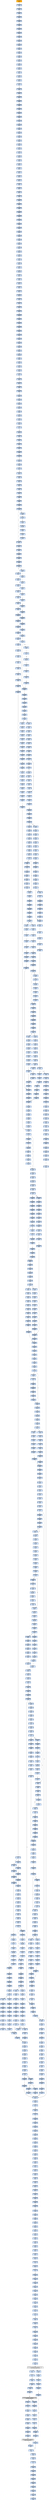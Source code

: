 strict digraph G {
	graph [bgcolor=transparent,
		name=G
	];
	node [color=lightsteelblue,
		fillcolor=lightsteelblue,
		shape=rectangle,
		style=filled
	];
	"0x00469217"	[color=lightgrey,
		fillcolor=orange,
		label="0x00469217
pusha"];
	"0x00469218"	[label="0x00469218
call"];
	"0x00469217" -> "0x00469218"	[color="#000000"];
	"0x0046921d"	[label="0x0046921d
popl"];
	"0x00469218" -> "0x0046921d"	[color="#000000"];
	"0x0046921e"	[label="0x0046921e
addl"];
	"0x0046921d" -> "0x0046921e"	[color="#000000"];
	"0x00469223"	[label="0x00469223
movl"];
	"0x0046921e" -> "0x00469223"	[color="#000000"];
	"0x00469225"	[label="0x00469225
addl"];
	"0x00469223" -> "0x00469225"	[color="#000000"];
	"0x00469227"	[label="0x00469227
subl"];
	"0x00469225" -> "0x00469227"	[color="#000000"];
	"0x00469229"	[label="0x00469229
movl"];
	"0x00469227" -> "0x00469229"	[color="#000000"];
	"0x0046922b"	[label="0x0046922b
lodsw"];
	"0x00469229" -> "0x0046922b"	[color="#000000"];
	"0x0046922d"	[label="0x0046922d
shll"];
	"0x0046922b" -> "0x0046922d"	[color="#000000"];
	"0x00469230"	[label="0x00469230
movl"];
	"0x0046922d" -> "0x00469230"	[color="#000000"];
	"0x00469232"	[label="0x00469232
pushl"];
	"0x00469230" -> "0x00469232"	[color="#000000"];
	"0x00469233"	[label="0x00469233
lodsl"];
	"0x00469232" -> "0x00469233"	[color="#000000"];
	"0x00469234"	[label="0x00469234
subl"];
	"0x00469233" -> "0x00469234"	[color="#000000"];
	"0x00469236"	[label="0x00469236
addl"];
	"0x00469234" -> "0x00469236"	[color="#000000"];
	"0x00469238"	[label="0x00469238
movl"];
	"0x00469236" -> "0x00469238"	[color="#000000"];
	"0x0046923a"	[label="0x0046923a
pushl"];
	"0x00469238" -> "0x0046923a"	[color="#000000"];
	"0x0046923b"	[label="0x0046923b
pushl"];
	"0x0046923a" -> "0x0046923b"	[color="#000000"];
	"0x0046923c"	[label="0x0046923c
decl"];
	"0x0046923b" -> "0x0046923c"	[color="#000000"];
	"0x0046923d"	[label="0x0046923d
movb"];
	"0x0046923c" -> "0x0046923d"	[color="#000000"];
	"0x00469241"	[label="0x00469241
movb"];
	"0x0046923d" -> "0x00469241"	[color="#000000"];
	"0x00469244"	[label="0x00469244
jne"];
	"0x00469241" -> "0x00469244"	[color="#000000"];
	"0x00469246"	[label="0x00469246
subl"];
	"0x00469244" -> "0x00469246"	[color="#000000",
		label=F];
	"0x00469248"	[label="0x00469248
lodsb"];
	"0x00469246" -> "0x00469248"	[color="#000000"];
	"0x00469249"	[label="0x00469249
movl"];
	"0x00469248" -> "0x00469249"	[color="#000000"];
	"0x0046924b"	[label="0x0046924b
andb"];
	"0x00469249" -> "0x0046924b"	[color="#000000"];
	"0x0046924e"	[label="0x0046924e
andb"];
	"0x0046924b" -> "0x0046924e"	[color="#000000"];
	"0x00469250"	[label="0x00469250
shll"];
	"0x0046924e" -> "0x00469250"	[color="#000000"];
	"0x00469253"	[label="0x00469253
movb"];
	"0x00469250" -> "0x00469253"	[color="#000000"];
	"0x00469255"	[label="0x00469255
lodsb"];
	"0x00469253" -> "0x00469255"	[color="#000000"];
	"0x00469256"	[label="0x00469256
orl"];
	"0x00469255" -> "0x00469256"	[color="#000000"];
	"0x00469258"	[label="0x00469258
pushl"];
	"0x00469256" -> "0x00469258"	[color="#000000"];
	"0x00469259"	[label="0x00469259
addb"];
	"0x00469258" -> "0x00469259"	[color="#000000"];
	"0x0046925b"	[label="0x0046925b
movl"];
	"0x00469259" -> "0x0046925b"	[color="#000000"];
	"0x00469260"	[label="0x00469260
shll"];
	"0x0046925b" -> "0x00469260"	[color="#000000"];
	"0x00469262"	[label="0x00469262
popl"];
	"0x00469260" -> "0x00469262"	[color="#000000"];
	"0x00469263"	[label="0x00469263
popl"];
	"0x00469262" -> "0x00469263"	[color="#000000"];
	"0x00469264"	[label="0x00469264
movl"];
	"0x00469263" -> "0x00469264"	[color="#000000"];
	"0x00469266"	[label="0x00469266
leal"];
	"0x00469264" -> "0x00469266"	[color="#000000"];
	"0x0046926d"	[label="0x0046926d
pushl"];
	"0x00469266" -> "0x0046926d"	[color="#000000"];
	"0x0046926e"	[label="0x0046926e
subl"];
	"0x0046926d" -> "0x0046926e"	[color="#000000"];
	"0x00469270"	[label="0x00469270
pushl"];
	"0x0046926e" -> "0x00469270"	[color="#000000"];
	"0x00469271"	[label="0x00469271
pushl"];
	"0x00469270" -> "0x00469271"	[color="#000000"];
	"0x00469272"	[label="0x00469272
movl"];
	"0x00469271" -> "0x00469272"	[color="#000000"];
	"0x00469274"	[label="0x00469274
pushl"];
	"0x00469272" -> "0x00469274"	[color="#000000"];
	"0x00469275"	[label="0x00469275
movw"];
	"0x00469274" -> "0x00469275"	[color="#000000"];
	"0x00469278"	[label="0x00469278
shll"];
	"0x00469275" -> "0x00469278"	[color="#000000"];
	"0x0046927b"	[label="0x0046927b
pushl"];
	"0x00469278" -> "0x0046927b"	[color="#000000"];
	"0x0046927c"	[label="0x0046927c
pushl"];
	"0x0046927b" -> "0x0046927c"	[color="#000000"];
	"0x0046927d"	[label="0x0046927d
addl"];
	"0x0046927c" -> "0x0046927d"	[color="#000000"];
	"0x00469280"	[label="0x00469280
pushl"];
	"0x0046927d" -> "0x00469280"	[color="#000000"];
	"0x00469281"	[label="0x00469281
pushl"];
	"0x00469280" -> "0x00469281"	[color="#000000"];
	"0x00469282"	[label="0x00469282
addl"];
	"0x00469281" -> "0x00469282"	[color="#000000"];
	"0x00469285"	[label="0x00469285
pushl"];
	"0x00469282" -> "0x00469285"	[color="#000000"];
	"0x00469286"	[label="0x00469286
pushl"];
	"0x00469285" -> "0x00469286"	[color="#000000"];
	"0x00469287"	[label="0x00469287
call"];
	"0x00469286" -> "0x00469287"	[color="#000000"];
	"0x004692ea"	[label="0x004692ea
pushl"];
	"0x00469287" -> "0x004692ea"	[color="#000000"];
	"0x004692eb"	[label="0x004692eb
pushl"];
	"0x004692ea" -> "0x004692eb"	[color="#000000"];
	"0x004692ec"	[label="0x004692ec
pushl"];
	"0x004692eb" -> "0x004692ec"	[color="#000000"];
	"0x004692ed"	[label="0x004692ed
pushl"];
	"0x004692ec" -> "0x004692ed"	[color="#000000"];
	"0x004692ee"	[label="0x004692ee
subl"];
	"0x004692ed" -> "0x004692ee"	[color="#000000"];
	"0x004692f1"	[label="0x004692f1
movl"];
	"0x004692ee" -> "0x004692f1"	[color="#000000"];
	"0x004692f8"	[label="0x004692f8
movl"];
	"0x004692f1" -> "0x004692f8"	[color="#000000"];
	"0x00469300"	[label="0x00469300
movb"];
	"0x004692f8" -> "0x00469300"	[color="#000000"];
	"0x00469305"	[label="0x00469305
movl"];
	"0x00469300" -> "0x00469305"	[color="#000000"];
	"0x0046930c"	[label="0x0046930c
leal"];
	"0x00469305" -> "0x0046930c"	[color="#000000"];
	"0x0046930f"	[label="0x0046930f
movl"];
	"0x0046930c" -> "0x0046930f"	[color="#000000"];
	"0x00469313"	[label="0x00469313
movl"];
	"0x0046930f" -> "0x00469313"	[color="#000000"];
	"0x00469318"	[label="0x00469318
movzbl"];
	"0x00469313" -> "0x00469318"	[color="#000000"];
	"0x0046931c"	[label="0x0046931c
movl"];
	"0x00469318" -> "0x0046931c"	[color="#000000"];
	"0x0046931e"	[label="0x0046931e
shll"];
	"0x0046931c" -> "0x0046931e"	[color="#000000"];
	"0x00469320"	[label="0x00469320
movl"];
	"0x0046931e" -> "0x00469320"	[color="#000000"];
	"0x00469322"	[label="0x00469322
decl"];
	"0x00469320" -> "0x00469322"	[color="#000000"];
	"0x00469323"	[label="0x00469323
movl"];
	"0x00469322" -> "0x00469323"	[color="#000000"];
	"0x00469327"	[label="0x00469327
movzbl"];
	"0x00469323" -> "0x00469327"	[color="#000000"];
	"0x0046932b"	[label="0x0046932b
shll"];
	"0x00469327" -> "0x0046932b"	[color="#000000"];
	"0x0046932d"	[label="0x0046932d
decl"];
	"0x0046932b" -> "0x0046932d"	[color="#000000"];
	"0x0046932e"	[label="0x0046932e
movl"];
	"0x0046932d" -> "0x0046932e"	[color="#000000"];
	"0x00469332"	[label="0x00469332
movl"];
	"0x0046932e" -> "0x00469332"	[color="#000000"];
	"0x00469339"	[label="0x00469339
movzbl"];
	"0x00469332" -> "0x00469339"	[color="#000000"];
	"0x0046933c"	[label="0x0046933c
movl"];
	"0x00469339" -> "0x0046933c"	[color="#000000"];
	"0x00469343"	[label="0x00469343
movl"];
	"0x0046933c" -> "0x00469343"	[color="#000000"];
	"0x0046934b"	[label="0x0046934b
movl"];
	"0x00469343" -> "0x0046934b"	[color="#000000"];
	"0x00469351"	[label="0x00469351
movl"];
	"0x0046934b" -> "0x00469351"	[color="#000000"];
	"0x00469356"	[label="0x00469356
movl"];
	"0x00469351" -> "0x00469356"	[color="#000000"];
	"0x0046935a"	[label="0x0046935a
movl"];
	"0x00469356" -> "0x0046935a"	[color="#000000"];
	"0x00469362"	[label="0x00469362
movl"];
	"0x0046935a" -> "0x00469362"	[color="#000000"];
	"0x0046936a"	[label="0x0046936a
movl"];
	"0x00469362" -> "0x0046936a"	[color="#000000"];
	"0x00469372"	[label="0x00469372
movl"];
	"0x0046936a" -> "0x00469372"	[color="#000000"];
	"0x0046937a"	[label="0x0046937a
movzbl"];
	"0x00469372" -> "0x0046937a"	[color="#000000"];
	"0x0046937e"	[label="0x0046937e
addl"];
	"0x0046937a" -> "0x0046937e"	[color="#000000"];
	"0x00469380"	[label="0x00469380
shll"];
	"0x0046937e" -> "0x00469380"	[color="#000000"];
	"0x00469382"	[label="0x00469382
leal"];
	"0x00469380" -> "0x00469382"	[color="#000000"];
	"0x00469388"	[label="0x00469388
cmpl"];
	"0x00469382" -> "0x00469388"	[color="#000000"];
	"0x0046938c"	[label="0x0046938c
jae"];
	"0x00469388" -> "0x0046938c"	[color="#000000"];
	"0x0046938e"	[label="0x0046938e
movl"];
	"0x0046938c" -> "0x0046938e"	[color="#000000",
		label=F];
	"0x00469392"	[label="0x00469392
movw"];
	"0x0046938e" -> "0x00469392"	[color="#000000"];
	"0x00469397"	[label="0x00469397
addl"];
	"0x00469392" -> "0x00469397"	[color="#000000"];
	"0x0046939a"	[label="0x0046939a
loop"];
	"0x00469397" -> "0x0046939a"	[color="#000000"];
	"0x0046939c"	[label="0x0046939c
movl"];
	"0x0046939a" -> "0x0046939c"	[color="#000000",
		label=F];
	"0x004693a3"	[label="0x004693a3
xorl"];
	"0x0046939c" -> "0x004693a3"	[color="#000000"];
	"0x004693a5"	[label="0x004693a5
movl"];
	"0x004693a3" -> "0x004693a5"	[color="#000000"];
	"0x004693ad"	[label="0x004693ad
movl"];
	"0x004693a5" -> "0x004693ad"	[color="#000000"];
	"0x004693af"	[label="0x004693af
addl"];
	"0x004693ad" -> "0x004693af"	[color="#000000"];
	"0x004693b6"	[label="0x004693b6
movl"];
	"0x004693af" -> "0x004693b6"	[color="#000000"];
	"0x004693ba"	[label="0x004693ba
xorl"];
	"0x004693b6" -> "0x004693ba"	[color="#000000"];
	"0x004693bc"	[label="0x004693bc
cmpl"];
	"0x004693ba" -> "0x004693bc"	[color="#000000"];
	"0x004693c0"	[label="0x004693c0
je"];
	"0x004693bc" -> "0x004693c0"	[color="#000000"];
	"0x004693c6"	[label="0x004693c6
movzbl"];
	"0x004693c0" -> "0x004693c6"	[color="#000000",
		label=F];
	"0x004693c9"	[label="0x004693c9
shll"];
	"0x004693c6" -> "0x004693c9"	[color="#000000"];
	"0x004693cc"	[label="0x004693cc
incl"];
	"0x004693c9" -> "0x004693cc"	[color="#000000"];
	"0x004693cd"	[label="0x004693cd
incl"];
	"0x004693cc" -> "0x004693cd"	[color="#000000"];
	"0x004693ce"	[label="0x004693ce
orl"];
	"0x004693cd" -> "0x004693ce"	[color="#000000"];
	"0x004693d0"	[label="0x004693d0
cmpl"];
	"0x004693ce" -> "0x004693d0"	[color="#000000"];
	"0x004693d3"	[label="0x004693d3
jle"];
	"0x004693d0" -> "0x004693d3"	[color="#000000"];
	"0x004693d5"	[label="0x004693d5
movl"];
	"0x004693d3" -> "0x004693d5"	[color="#000000",
		label=F];
	"0x004693dc"	[label="0x004693dc
cmpl"];
	"0x004693d5" -> "0x004693dc"	[color="#000000"];
	"0x004693e0"	[label="0x004693e0
jae"];
	"0x004693dc" -> "0x004693e0"	[color="#000000"];
	"0x004693e6"	[label="0x004693e6
movl"];
	"0x004693e0" -> "0x004693e6"	[color="#000000",
		label=F];
	"0x004693ea"	[label="0x004693ea
andl"];
	"0x004693e6" -> "0x004693ea"	[color="#000000"];
	"0x004693ee"	[label="0x004693ee
movl"];
	"0x004693ea" -> "0x004693ee"	[color="#000000"];
	"0x004693f2"	[label="0x004693f2
movl"];
	"0x004693ee" -> "0x004693f2"	[color="#000000"];
	"0x004693f6"	[label="0x004693f6
shll"];
	"0x004693f2" -> "0x004693f6"	[color="#000000"];
	"0x004693f9"	[label="0x004693f9
movl"];
	"0x004693f6" -> "0x004693f9"	[color="#000000"];
	"0x004693fd"	[label="0x004693fd
addl"];
	"0x004693f9" -> "0x004693fd"	[color="#000000"];
	"0x004693ff"	[label="0x004693ff
cmpl"];
	"0x004693fd" -> "0x004693ff"	[color="#000000"];
	"0x00469407"	[label="0x00469407
leal"];
	"0x004693ff" -> "0x00469407"	[color="#000000"];
	"0x0046940a"	[label="0x0046940a
ja"];
	"0x00469407" -> "0x0046940a"	[color="#000000"];
	"0x00469424"	[label="0x00469424
movl"];
	"0x0046940a" -> "0x00469424"	[color="#000000",
		label=T];
	"0x0046940c"	[label="0x0046940c
cmpl"];
	"0x0046940a" -> "0x0046940c"	[color="#000000",
		label=F];
	"0x00469428"	[label="0x00469428
movw"];
	"0x00469424" -> "0x00469428"	[color="#000000"];
	"0x0046942c"	[label="0x0046942c
shrl"];
	"0x00469428" -> "0x0046942c"	[color="#000000"];
	"0x0046942f"	[label="0x0046942f
movzwl"];
	"0x0046942c" -> "0x0046942f"	[color="#000000"];
	"0x00469432"	[label="0x00469432
imull"];
	"0x0046942f" -> "0x00469432"	[color="#000000"];
	"0x00469435"	[label="0x00469435
cmpl"];
	"0x00469432" -> "0x00469435"	[color="#000000"];
	"0x00469437"	[label="0x00469437
jae"];
	"0x00469435" -> "0x00469437"	[color="#000000"];
	"0x0046943d"	[label="0x0046943d
movl"];
	"0x00469437" -> "0x0046943d"	[color="#000000",
		label=F];
	"0x0046961a"	[label="0x0046961a
movl"];
	"0x00469437" -> "0x0046961a"	[color="#000000",
		label=T];
	"0x00469441"	[label="0x00469441
movl"];
	"0x0046943d" -> "0x00469441"	[color="#000000"];
	"0x00469446"	[label="0x00469446
subl"];
	"0x00469441" -> "0x00469446"	[color="#000000"];
	"0x00469448"	[label="0x00469448
movb"];
	"0x00469446" -> "0x00469448"	[color="#000000"];
	"0x0046944c"	[label="0x0046944c
sarl"];
	"0x00469448" -> "0x0046944c"	[color="#000000"];
	"0x0046944f"	[label="0x0046944f
movl"];
	"0x0046944c" -> "0x0046944f"	[color="#000000"];
	"0x00469454"	[label="0x00469454
leal"];
	"0x0046944f" -> "0x00469454"	[color="#000000"];
	"0x00469457"	[label="0x00469457
movzbl"];
	"0x00469454" -> "0x00469457"	[color="#000000"];
	"0x0046945c"	[label="0x0046945c
movw"];
	"0x00469457" -> "0x0046945c"	[color="#000000"];
	"0x00469460"	[label="0x00469460
movl"];
	"0x0046945c" -> "0x00469460"	[color="#000000"];
	"0x00469464"	[label="0x00469464
andl"];
	"0x00469460" -> "0x00469464"	[color="#000000"];
	"0x00469468"	[label="0x00469468
movl"];
	"0x00469464" -> "0x00469468"	[color="#000000"];
	"0x0046946c"	[label="0x0046946c
shll"];
	"0x00469468" -> "0x0046946c"	[color="#000000"];
	"0x0046946e"	[label="0x0046946e
movl"];
	"0x0046946c" -> "0x0046946e"	[color="#000000"];
	"0x00469473"	[label="0x00469473
subl"];
	"0x0046946e" -> "0x00469473"	[color="#000000"];
	"0x00469477"	[label="0x00469477
sarl"];
	"0x00469473" -> "0x00469477"	[color="#000000"];
	"0x00469479"	[label="0x00469479
addl"];
	"0x00469477" -> "0x00469479"	[color="#000000"];
	"0x0046947b"	[label="0x0046947b
imull"];
	"0x00469479" -> "0x0046947b"	[color="#000000"];
	"0x00469481"	[label="0x00469481
cmpl"];
	"0x0046947b" -> "0x00469481"	[color="#000000"];
	"0x00469486"	[label="0x00469486
leal"];
	"0x00469481" -> "0x00469486"	[color="#000000"];
	"0x0046948d"	[label="0x0046948d
movl"];
	"0x00469486" -> "0x0046948d"	[color="#000000"];
	"0x00469491"	[label="0x00469491
jle"];
	"0x0046948d" -> "0x00469491"	[color="#000000"];
	"0x00469561"	[label="0x00469561
leal"];
	"0x00469491" -> "0x00469561"	[color="#000000",
		label=T];
	"0x00469497"	[label="0x00469497
movl"];
	"0x00469491" -> "0x00469497"	[color="#000000",
		label=F];
	"0x00469564"	[label="0x00469564
movl"];
	"0x00469561" -> "0x00469564"	[color="#000000"];
	"0x00469568"	[label="0x00469568
addl"];
	"0x00469564" -> "0x00469568"	[color="#000000"];
	"0x0046956a"	[label="0x0046956a
cmpl"];
	"0x00469568" -> "0x0046956a"	[color="#000000"];
	"0x00469572"	[label="0x00469572
ja"];
	"0x0046956a" -> "0x00469572"	[color="#000000"];
	"0x0046958c"	[label="0x0046958c
movl"];
	"0x00469572" -> "0x0046958c"	[color="#000000",
		label=T];
	"0x00469574"	[label="0x00469574
cmpl"];
	"0x00469572" -> "0x00469574"	[color="#000000",
		label=F];
	"0x00469590"	[label="0x00469590
movw"];
	"0x0046958c" -> "0x00469590"	[color="#000000"];
	"0x00469594"	[label="0x00469594
shrl"];
	"0x00469590" -> "0x00469594"	[color="#000000"];
	"0x00469597"	[label="0x00469597
movzwl"];
	"0x00469594" -> "0x00469597"	[color="#000000"];
	"0x0046959a"	[label="0x0046959a
imull"];
	"0x00469597" -> "0x0046959a"	[color="#000000"];
	"0x0046959d"	[label="0x0046959d
cmpl"];
	"0x0046959a" -> "0x0046959d"	[color="#000000"];
	"0x0046959f"	[label="0x0046959f
jae"];
	"0x0046959d" -> "0x0046959f"	[color="#000000"];
	"0x004695ba"	[label="0x004695ba
subl"];
	"0x0046959f" -> "0x004695ba"	[color="#000000",
		label=T];
	"0x004695a1"	[label="0x004695a1
movl"];
	"0x0046959f" -> "0x004695a1"	[color="#000000",
		label=F];
	"0x004695be"	[label="0x004695be
subl"];
	"0x004695ba" -> "0x004695be"	[color="#000000"];
	"0x004695c0"	[label="0x004695c0
movl"];
	"0x004695be" -> "0x004695c0"	[color="#000000"];
	"0x004695c2"	[label="0x004695c2
leal"];
	"0x004695c0" -> "0x004695c2"	[color="#000000"];
	"0x004695c5"	[label="0x004695c5
shrw"];
	"0x004695c2" -> "0x004695c5"	[color="#000000"];
	"0x004695c9"	[label="0x004695c9
subw"];
	"0x004695c5" -> "0x004695c9"	[color="#000000"];
	"0x004695cc"	[label="0x004695cc
movw"];
	"0x004695c9" -> "0x004695cc"	[color="#000000"];
	"0x004695d0"	[label="0x004695d0
jmp"];
	"0x004695cc" -> "0x004695d0"	[color="#000000"];
	"0x00469559"	[label="0x00469559
cmpl"];
	"0x004695d0" -> "0x00469559"	[color="#000000"];
	"0x0046955f"	[label="0x0046955f
jg"];
	"0x00469559" -> "0x0046955f"	[color="#000000"];
	"0x004695d2"	[label="0x004695d2
movl"];
	"0x0046955f" -> "0x004695d2"	[color="#000000",
		label=T];
	"0x004695a5"	[label="0x004695a5
movl"];
	"0x004695a1" -> "0x004695a5"	[color="#000000"];
	"0x004695aa"	[label="0x004695aa
subl"];
	"0x004695a5" -> "0x004695aa"	[color="#000000"];
	"0x004695ac"	[label="0x004695ac
movl"];
	"0x004695aa" -> "0x004695ac"	[color="#000000"];
	"0x004695ae"	[label="0x004695ae
sarl"];
	"0x004695ac" -> "0x004695ae"	[color="#000000"];
	"0x004695b1"	[label="0x004695b1
leal"];
	"0x004695ae" -> "0x004695b1"	[color="#000000"];
	"0x004695b4"	[label="0x004695b4
movw"];
	"0x004695b1" -> "0x004695b4"	[color="#000000"];
	"0x004695b8"	[label="0x004695b8
jmp"];
	"0x004695b4" -> "0x004695b8"	[color="#000000"];
	"0x004695b8" -> "0x00469559"	[color="#000000"];
	"0x004695d6"	[label="0x004695d6
movl"];
	"0x004695d2" -> "0x004695d6"	[color="#000000"];
	"0x004695d8"	[label="0x004695d8
movl"];
	"0x004695d6" -> "0x004695d8"	[color="#000000"];
	"0x004695df"	[label="0x004695df
movb"];
	"0x004695d8" -> "0x004695df"	[color="#000000"];
	"0x004695e3"	[label="0x004695e3
movb"];
	"0x004695df" -> "0x004695e3"	[color="#000000"];
	"0x004695e6"	[label="0x004695e6
incl"];
	"0x004695e3" -> "0x004695e6"	[color="#000000"];
	"0x004695e7"	[label="0x004695e7
cmpl"];
	"0x004695e6" -> "0x004695e7"	[color="#000000"];
	"0x004695ec"	[label="0x004695ec
movl"];
	"0x004695e7" -> "0x004695ec"	[color="#000000"];
	"0x004695f0"	[label="0x004695f0
jg"];
	"0x004695ec" -> "0x004695f0"	[color="#000000"];
	"0x004695f2"	[label="0x004695f2
movl"];
	"0x004695f0" -> "0x004695f2"	[color="#000000",
		label=F];
	"0x004695ff"	[label="0x004695ff
cmpl"];
	"0x004695f0" -> "0x004695ff"	[color="#000000",
		label=T];
	"0x004695fa"	[label="0x004695fa
jmp"];
	"0x004695f2" -> "0x004695fa"	[color="#000000"];
	"0x00469d1b"	[label="0x00469d1b
movl"];
	"0x004695fa" -> "0x00469d1b"	[color="#000000"];
	"0x00469d22"	[label="0x00469d22
cmpl"];
	"0x00469d1b" -> "0x00469d22"	[color="#000000"];
	"0x00469d26"	[label="0x00469d26
jb"];
	"0x00469d22" -> "0x00469d26"	[color="#000000"];
	"0x00469d2c"	[label="0x00469d2c
cmpl"];
	"0x00469d26" -> "0x00469d2c"	[color="#000000",
		label=F];
	"0x00469410"	[label="0x00469410
je"];
	"0x0046940c" -> "0x00469410"	[color="#000000"];
	"0x00469416"	[label="0x00469416
shll"];
	"0x00469410" -> "0x00469416"	[color="#000000",
		label=F];
	"0x0046941b"	[label="0x0046941b
movzbl"];
	"0x00469416" -> "0x0046941b"	[color="#000000"];
	"0x0046941e"	[label="0x0046941e
shll"];
	"0x0046941b" -> "0x0046941e"	[color="#000000"];
	"0x00469421"	[label="0x00469421
incl"];
	"0x0046941e" -> "0x00469421"	[color="#000000"];
	"0x00469422"	[label="0x00469422
orl"];
	"0x00469421" -> "0x00469422"	[color="#000000"];
	"0x00469422" -> "0x00469424"	[color="#000000"];
	"0x00469578"	[label="0x00469578
je"];
	"0x00469574" -> "0x00469578"	[color="#000000"];
	"0x0046957e"	[label="0x0046957e
shll"];
	"0x00469578" -> "0x0046957e"	[color="#000000",
		label=F];
	"0x00469583"	[label="0x00469583
movzbl"];
	"0x0046957e" -> "0x00469583"	[color="#000000"];
	"0x00469586"	[label="0x00469586
shll"];
	"0x00469583" -> "0x00469586"	[color="#000000"];
	"0x00469589"	[label="0x00469589
incl"];
	"0x00469586" -> "0x00469589"	[color="#000000"];
	"0x0046958a"	[label="0x0046958a
orl"];
	"0x00469589" -> "0x0046958a"	[color="#000000"];
	"0x0046958a" -> "0x0046958c"	[color="#000000"];
	"0x0046961e"	[label="0x0046961e
subl"];
	"0x0046961a" -> "0x0046961e"	[color="#000000"];
	"0x00469620"	[label="0x00469620
movl"];
	"0x0046961e" -> "0x00469620"	[color="#000000"];
	"0x00469624"	[label="0x00469624
subl"];
	"0x00469620" -> "0x00469624"	[color="#000000"];
	"0x00469626"	[label="0x00469626
movl"];
	"0x00469624" -> "0x00469626"	[color="#000000"];
	"0x00469628"	[label="0x00469628
shrw"];
	"0x00469626" -> "0x00469628"	[color="#000000"];
	"0x0046962c"	[label="0x0046962c
subw"];
	"0x00469628" -> "0x0046962c"	[color="#000000"];
	"0x0046962f"	[label="0x0046962f
cmpl"];
	"0x0046962c" -> "0x0046962f"	[color="#000000"];
	"0x00469635"	[label="0x00469635
movw"];
	"0x0046962f" -> "0x00469635"	[color="#000000"];
	"0x00469639"	[label="0x00469639
movl"];
	"0x00469635" -> "0x00469639"	[color="#000000"];
	"0x0046963d"	[label="0x0046963d
leal"];
	"0x00469639" -> "0x0046963d"	[color="#000000"];
	"0x00469641"	[label="0x00469641
movl"];
	"0x0046963d" -> "0x00469641"	[color="#000000"];
	"0x00469645"	[label="0x00469645
ja"];
	"0x00469641" -> "0x00469645"	[color="#000000"];
	"0x0046965d"	[label="0x0046965d
movl"];
	"0x00469645" -> "0x0046965d"	[color="#000000",
		label=T];
	"0x00469647"	[label="0x00469647
cmpl"];
	"0x00469645" -> "0x00469647"	[color="#000000",
		label=F];
	"0x00469661"	[label="0x00469661
movl"];
	"0x0046965d" -> "0x00469661"	[color="#000000"];
	"0x00469663"	[label="0x00469663
shrl"];
	"0x00469661" -> "0x00469663"	[color="#000000"];
	"0x00469666"	[label="0x00469666
movw"];
	"0x00469663" -> "0x00469666"	[color="#000000"];
	"0x0046966d"	[label="0x0046966d
movzwl"];
	"0x00469666" -> "0x0046966d"	[color="#000000"];
	"0x00469670"	[label="0x00469670
imull"];
	"0x0046966d" -> "0x00469670"	[color="#000000"];
	"0x00469673"	[label="0x00469673
cmpl"];
	"0x00469670" -> "0x00469673"	[color="#000000"];
	"0x00469675"	[label="0x00469675
jae"];
	"0x00469673" -> "0x00469675"	[color="#000000"];
	"0x004696c9"	[label="0x004696c9
movl"];
	"0x00469675" -> "0x004696c9"	[color="#000000",
		label=T];
	"0x00469677"	[label="0x00469677
movl"];
	"0x00469675" -> "0x00469677"	[color="#000000",
		label=F];
	"0x004696cb"	[label="0x004696cb
subl"];
	"0x004696c9" -> "0x004696cb"	[color="#000000"];
	"0x004696cd"	[label="0x004696cd
subl"];
	"0x004696cb" -> "0x004696cd"	[color="#000000"];
	"0x004696cf"	[label="0x004696cf
movl"];
	"0x004696cd" -> "0x004696cf"	[color="#000000"];
	"0x004696d1"	[label="0x004696d1
shrw"];
	"0x004696cf" -> "0x004696d1"	[color="#000000"];
	"0x004696d5"	[label="0x004696d5
movl"];
	"0x004696d1" -> "0x004696d5"	[color="#000000"];
	"0x004696d9"	[label="0x004696d9
subw"];
	"0x004696d5" -> "0x004696d9"	[color="#000000"];
	"0x004696dc"	[label="0x004696dc
cmpl"];
	"0x004696d9" -> "0x004696dc"	[color="#000000"];
	"0x004696e2"	[label="0x004696e2
movw"];
	"0x004696dc" -> "0x004696e2"	[color="#000000"];
	"0x004696e9"	[label="0x004696e9
ja"];
	"0x004696e2" -> "0x004696e9"	[color="#000000"];
	"0x00469701"	[label="0x00469701
movl"];
	"0x004696e9" -> "0x00469701"	[color="#000000",
		label=T];
	"0x004696eb"	[label="0x004696eb
cmpl"];
	"0x004696e9" -> "0x004696eb"	[color="#000000",
		label=F];
	"0x00469705"	[label="0x00469705
movl"];
	"0x00469701" -> "0x00469705"	[color="#000000"];
	"0x00469707"	[label="0x00469707
shrl"];
	"0x00469705" -> "0x00469707"	[color="#000000"];
	"0x0046970a"	[label="0x0046970a
movw"];
	"0x00469707" -> "0x0046970a"	[color="#000000"];
	"0x00469711"	[label="0x00469711
movzwl"];
	"0x0046970a" -> "0x00469711"	[color="#000000"];
	"0x00469714"	[label="0x00469714
imull"];
	"0x00469711" -> "0x00469714"	[color="#000000"];
	"0x00469717"	[label="0x00469717
cmpl"];
	"0x00469714" -> "0x00469717"	[color="#000000"];
	"0x00469719"	[label="0x00469719
jae"];
	"0x00469717" -> "0x00469719"	[color="#000000"];
	"0x0046971f"	[label="0x0046971f
movl"];
	"0x00469719" -> "0x0046971f"	[color="#000000",
		label=F];
	"0x00469802"	[label="0x00469802
movl"];
	"0x00469719" -> "0x00469802"	[color="#000000",
		label=T];
	"0x00469724"	[label="0x00469724
movl"];
	"0x0046971f" -> "0x00469724"	[color="#000000"];
	"0x00469726"	[label="0x00469726
subl"];
	"0x00469724" -> "0x00469726"	[color="#000000"];
	"0x00469728"	[label="0x00469728
movl"];
	"0x00469726" -> "0x00469728"	[color="#000000"];
	"0x00469730"	[label="0x00469730
movl"];
	"0x00469728" -> "0x00469730"	[color="#000000"];
	"0x00469732"	[label="0x00469732
sarl"];
	"0x00469730" -> "0x00469732"	[color="#000000"];
	"0x00469735"	[label="0x00469735
leal"];
	"0x00469732" -> "0x00469735"	[color="#000000"];
	"0x00469738"	[label="0x00469738
movl"];
	"0x00469735" -> "0x00469738"	[color="#000000"];
	"0x0046973c"	[label="0x0046973c
movw"];
	"0x00469738" -> "0x0046973c"	[color="#000000"];
	"0x00469743"	[label="0x00469743
movl"];
	"0x0046973c" -> "0x00469743"	[color="#000000"];
	"0x00469747"	[label="0x00469747
movl"];
	"0x00469743" -> "0x00469747"	[color="#000000"];
	"0x0046974b"	[label="0x0046974b
shll"];
	"0x00469747" -> "0x0046974b"	[color="#000000"];
	"0x0046974e"	[label="0x0046974e
addl"];
	"0x0046974b" -> "0x0046974e"	[color="#000000"];
	"0x00469752"	[label="0x00469752
cmpl"];
	"0x0046974e" -> "0x00469752"	[color="#000000"];
	"0x00469758"	[label="0x00469758
leal"];
	"0x00469752" -> "0x00469758"	[color="#000000"];
	"0x0046975b"	[label="0x0046975b
ja"];
	"0x00469758" -> "0x0046975b"	[color="#000000"];
	"0x00469773"	[label="0x00469773
movw"];
	"0x0046975b" -> "0x00469773"	[color="#000000",
		label=T];
	"0x0046975d"	[label="0x0046975d
cmpl"];
	"0x0046975b" -> "0x0046975d"	[color="#000000",
		label=F];
	"0x0046977a"	[label="0x0046977a
movl"];
	"0x00469773" -> "0x0046977a"	[color="#000000"];
	"0x0046977c"	[label="0x0046977c
shrl"];
	"0x0046977a" -> "0x0046977c"	[color="#000000"];
	"0x0046977f"	[label="0x0046977f
movzwl"];
	"0x0046977c" -> "0x0046977f"	[color="#000000"];
	"0x00469782"	[label="0x00469782
imull"];
	"0x0046977f" -> "0x00469782"	[color="#000000"];
	"0x00469785"	[label="0x00469785
cmpl"];
	"0x00469782" -> "0x00469785"	[color="#000000"];
	"0x00469787"	[label="0x00469787
jae"];
	"0x00469785" -> "0x00469787"	[color="#000000"];
	"0x00469789"	[label="0x00469789
subl"];
	"0x00469787" -> "0x00469789"	[color="#000000",
		label=F];
	"0x004697e9"	[label="0x004697e9
subl"];
	"0x00469787" -> "0x004697e9"	[color="#000000",
		label=T];
	"0x0046978d"	[label="0x0046978d
sarl"];
	"0x00469789" -> "0x0046978d"	[color="#000000"];
	"0x00469792"	[label="0x00469792
movl"];
	"0x0046978d" -> "0x00469792"	[color="#000000"];
	"0x00469796"	[label="0x00469796
movl"];
	"0x00469792" -> "0x00469796"	[color="#000000"];
	"0x0046979a"	[label="0x0046979a
cmpl"];
	"0x00469796" -> "0x0046979a"	[color="#000000"];
	"0x0046979f"	[label="0x0046979f
leal"];
	"0x0046979a" -> "0x0046979f"	[color="#000000"];
	"0x004697a2"	[label="0x004697a2
movw"];
	"0x0046979f" -> "0x004697a2"	[color="#000000"];
	"0x004697a9"	[label="0x004697a9
je"];
	"0x004697a2" -> "0x004697a9"	[color="#000000"];
	"0x004697af"	[label="0x004697af
xorl"];
	"0x004697a9" -> "0x004697af"	[color="#000000",
		label=F];
	"0x004697b1"	[label="0x004697b1
cmpl"];
	"0x004697af" -> "0x004697b1"	[color="#000000"];
	"0x004697b6"	[label="0x004697b6
movl"];
	"0x004697b1" -> "0x004697b6"	[color="#000000"];
	"0x004697bd"	[label="0x004697bd
movl"];
	"0x004697b6" -> "0x004697bd"	[color="#000000"];
	"0x004697c1"	[label="0x004697c1
setg"];
	"0x004697bd" -> "0x004697c1"	[color="#000000"];
	"0x004697c4"	[label="0x004697c4
leal"];
	"0x004697c1" -> "0x004697c4"	[color="#000000"];
	"0x004697c8"	[label="0x004697c8
movl"];
	"0x004697c4" -> "0x004697c8"	[color="#000000"];
	"0x004697cc"	[label="0x004697cc
movl"];
	"0x004697c8" -> "0x004697cc"	[color="#000000"];
	"0x004697d0"	[label="0x004697d0
subl"];
	"0x004697cc" -> "0x004697d0"	[color="#000000"];
	"0x004697d4"	[label="0x004697d4
movb"];
	"0x004697d0" -> "0x004697d4"	[color="#000000"];
	"0x004697d7"	[label="0x004697d7
movb"];
	"0x004697d4" -> "0x004697d7"	[color="#000000"];
	"0x004697db"	[label="0x004697db
movb"];
	"0x004697d7" -> "0x004697db"	[color="#000000"];
	"0x004697df"	[label="0x004697df
incl"];
	"0x004697db" -> "0x004697df"	[color="#000000"];
	"0x004697e0"	[label="0x004697e0
movl"];
	"0x004697df" -> "0x004697e0"	[color="#000000"];
	"0x004697e4"	[label="0x004697e4
jmp"];
	"0x004697e0" -> "0x004697e4"	[color="#000000"];
	"0x004697e4" -> "0x00469d1b"	[color="#000000"];
	"0x0046949b"	[label="0x0046949b
subl"];
	"0x00469497" -> "0x0046949b"	[color="#000000"];
	"0x0046949f"	[label="0x0046949f
movl"];
	"0x0046949b" -> "0x0046949f"	[color="#000000"];
	"0x004694a6"	[label="0x004694a6
movzbl"];
	"0x0046949f" -> "0x004694a6"	[color="#000000"];
	"0x004694aa"	[label="0x004694aa
movl"];
	"0x004694a6" -> "0x004694aa"	[color="#000000"];
	"0x004694ae"	[label="0x004694ae
shll"];
	"0x004694aa" -> "0x004694ae"	[color="#000000"];
	"0x004694b2"	[label="0x004694b2
movl"];
	"0x004694ae" -> "0x004694b2"	[color="#000000"];
	"0x004694b6"	[label="0x004694b6
leal"];
	"0x004694b2" -> "0x004694b6"	[color="#000000"];
	"0x004694b9"	[label="0x004694b9
movl"];
	"0x004694b6" -> "0x004694b9"	[color="#000000"];
	"0x004694bd"	[label="0x004694bd
andl"];
	"0x004694b9" -> "0x004694bd"	[color="#000000"];
	"0x004694c3"	[label="0x004694c3
cmpl"];
	"0x004694bd" -> "0x004694c3"	[color="#000000"];
	"0x004694cb"	[label="0x004694cb
leal"];
	"0x004694c3" -> "0x004694cb"	[color="#000000"];
	"0x004694cf"	[label="0x004694cf
movl"];
	"0x004694cb" -> "0x004694cf"	[color="#000000"];
	"0x004694d3"	[label="0x004694d3
leal"];
	"0x004694cf" -> "0x004694d3"	[color="#000000"];
	"0x004694d6"	[label="0x004694d6
ja"];
	"0x004694d3" -> "0x004694d6"	[color="#000000"];
	"0x004694f0"	[label="0x004694f0
movl"];
	"0x004694d6" -> "0x004694f0"	[color="#000000",
		label=T];
	"0x004694d8"	[label="0x004694d8
cmpl"];
	"0x004694d6" -> "0x004694d8"	[color="#000000",
		label=F];
	"0x004694f4"	[label="0x004694f4
movw"];
	"0x004694f0" -> "0x004694f4"	[color="#000000"];
	"0x004694fb"	[label="0x004694fb
shrl"];
	"0x004694f4" -> "0x004694fb"	[color="#000000"];
	"0x004694fe"	[label="0x004694fe
movzwl"];
	"0x004694fb" -> "0x004694fe"	[color="#000000"];
	"0x00469501"	[label="0x00469501
imull"];
	"0x004694fe" -> "0x00469501"	[color="#000000"];
	"0x00469504"	[label="0x00469504
cmpl"];
	"0x00469501" -> "0x00469504"	[color="#000000"];
	"0x00469506"	[label="0x00469506
jae"];
	"0x00469504" -> "0x00469506"	[color="#000000"];
	"0x0046952b"	[label="0x0046952b
subl"];
	"0x00469506" -> "0x0046952b"	[color="#000000",
		label=T];
	"0x00469508"	[label="0x00469508
movl"];
	"0x00469506" -> "0x00469508"	[color="#000000",
		label=F];
	"0x0046952f"	[label="0x0046952f
subl"];
	"0x0046952b" -> "0x0046952f"	[color="#000000"];
	"0x00469531"	[label="0x00469531
movl"];
	"0x0046952f" -> "0x00469531"	[color="#000000"];
	"0x00469533"	[label="0x00469533
leal"];
	"0x00469531" -> "0x00469533"	[color="#000000"];
	"0x00469536"	[label="0x00469536
shrw"];
	"0x00469533" -> "0x00469536"	[color="#000000"];
	"0x0046953a"	[label="0x0046953a
subw"];
	"0x00469536" -> "0x0046953a"	[color="#000000"];
	"0x0046953d"	[label="0x0046953d
cmpl"];
	"0x0046953a" -> "0x0046953d"	[color="#000000"];
	"0x00469542"	[label="0x00469542
movw"];
	"0x0046953d" -> "0x00469542"	[color="#000000"];
	"0x00469549"	[label="0x00469549
je"];
	"0x00469542" -> "0x00469549"	[color="#000000"];
	"0x00469549" -> "0x00469559"	[color="#000000",
		label=T];
	"0x0046954b"	[label="0x0046954b
cmpl"];
	"0x00469549" -> "0x0046954b"	[color="#000000",
		label=F];
	"0x00469604"	[label="0x00469604
jg"];
	"0x004695ff" -> "0x00469604"	[color="#000000"];
	"0x00469606"	[label="0x00469606
subl"];
	"0x00469604" -> "0x00469606"	[color="#000000",
		label=F];
	"0x00469610"	[label="0x00469610
subl"];
	"0x00469604" -> "0x00469610"	[color="#000000",
		label=T];
	"0x0046960b"	[label="0x0046960b
jmp"];
	"0x00469606" -> "0x0046960b"	[color="#000000"];
	"0x0046960b" -> "0x00469d1b"	[color="#000000"];
	"0x004697eb"	[label="0x004697eb
subl"];
	"0x004697e9" -> "0x004697eb"	[color="#000000"];
	"0x004697ed"	[label="0x004697ed
movl"];
	"0x004697eb" -> "0x004697ed"	[color="#000000"];
	"0x004697ef"	[label="0x004697ef
shrw"];
	"0x004697ed" -> "0x004697ef"	[color="#000000"];
	"0x004697f3"	[label="0x004697f3
subw"];
	"0x004697ef" -> "0x004697f3"	[color="#000000"];
	"0x004697f6"	[label="0x004697f6
movw"];
	"0x004697f3" -> "0x004697f6"	[color="#000000"];
	"0x004697fd"	[label="0x004697fd
jmp"];
	"0x004697f6" -> "0x004697fd"	[color="#000000"];
	"0x00469921"	[label="0x00469921
xorl"];
	"0x004697fd" -> "0x00469921"	[color="#000000"];
	"0x00469923"	[label="0x00469923
cmpl"];
	"0x00469921" -> "0x00469923"	[color="#000000"];
	"0x00469928"	[label="0x00469928
movl"];
	"0x00469923" -> "0x00469928"	[color="#000000"];
	"0x0046992c"	[label="0x0046992c
setg"];
	"0x00469928" -> "0x0046992c"	[color="#000000"];
	"0x0046992f"	[label="0x0046992f
addl"];
	"0x0046992c" -> "0x0046992f"	[color="#000000"];
	"0x00469935"	[label="0x00469935
leal"];
	"0x0046992f" -> "0x00469935"	[color="#000000"];
	"0x00469939"	[label="0x00469939
movl"];
	"0x00469935" -> "0x00469939"	[color="#000000"];
	"0x0046993d"	[label="0x0046993d
cmpl"];
	"0x00469939" -> "0x0046993d"	[color="#000000"];
	"0x00469943"	[label="0x00469943
ja"];
	"0x0046993d" -> "0x00469943"	[color="#000000"];
	"0x0046995b"	[label="0x0046995b
movw"];
	"0x00469943" -> "0x0046995b"	[color="#000000",
		label=T];
	"0x00469945"	[label="0x00469945
cmpl"];
	"0x00469943" -> "0x00469945"	[color="#000000",
		label=F];
	"0x0046995e"	[label="0x0046995e
movl"];
	"0x0046995b" -> "0x0046995e"	[color="#000000"];
	"0x00469960"	[label="0x00469960
shrl"];
	"0x0046995e" -> "0x00469960"	[color="#000000"];
	"0x00469963"	[label="0x00469963
movzwl"];
	"0x00469960" -> "0x00469963"	[color="#000000"];
	"0x00469966"	[label="0x00469966
imull"];
	"0x00469963" -> "0x00469966"	[color="#000000"];
	"0x00469969"	[label="0x00469969
cmpl"];
	"0x00469966" -> "0x00469969"	[color="#000000"];
	"0x0046996b"	[label="0x0046996b
jae"];
	"0x00469969" -> "0x0046996b"	[color="#000000"];
	"0x0046996d"	[label="0x0046996d
movl"];
	"0x0046996b" -> "0x0046996d"	[color="#000000",
		label=F];
	"0x0046999c"	[label="0x0046999c
subl"];
	"0x0046996b" -> "0x0046999c"	[color="#000000",
		label=T];
	"0x00469971"	[label="0x00469971
movl"];
	"0x0046996d" -> "0x00469971"	[color="#000000"];
	"0x00469976"	[label="0x00469976
subl"];
	"0x00469971" -> "0x00469976"	[color="#000000"];
	"0x00469978"	[label="0x00469978
shll"];
	"0x00469976" -> "0x00469978"	[color="#000000"];
	"0x0046997d"	[label="0x0046997d
sarl"];
	"0x00469978" -> "0x0046997d"	[color="#000000"];
	"0x00469980"	[label="0x00469980
movl"];
	"0x0046997d" -> "0x00469980"	[color="#000000"];
	"0x00469988"	[label="0x00469988
leal"];
	"0x00469980" -> "0x00469988"	[color="#000000"];
	"0x0046998b"	[label="0x0046998b
movw"];
	"0x00469988" -> "0x0046998b"	[color="#000000"];
	"0x0046998e"	[label="0x0046998e
movl"];
	"0x0046998b" -> "0x0046998e"	[color="#000000"];
	"0x00469992"	[label="0x00469992
leal"];
	"0x0046998e" -> "0x00469992"	[color="#000000"];
	"0x00469996"	[label="0x00469996
movl"];
	"0x00469992" -> "0x00469996"	[color="#000000"];
	"0x0046999a"	[label="0x0046999a
jmp"];
	"0x00469996" -> "0x0046999a"	[color="#000000"];
	"0x00469a0e"	[label="0x00469a0e
movl"];
	"0x0046999a" -> "0x00469a0e"	[color="#000000"];
	"0x00469a16"	[label="0x00469a16
jmp"];
	"0x00469a0e" -> "0x00469a16"	[color="#000000"];
	"0x00469a47"	[label="0x00469a47
movl"];
	"0x00469a16" -> "0x00469a47"	[color="#000000"];
	"0x00469a4b"	[label="0x00469a4b
movl"];
	"0x00469a47" -> "0x00469a4b"	[color="#000000"];
	"0x00469a50"	[label="0x00469a50
movl"];
	"0x00469a4b" -> "0x00469a50"	[color="#000000"];
	"0x00469a54"	[label="0x00469a54
leal"];
	"0x00469a50" -> "0x00469a54"	[color="#000000"];
	"0x00469a57"	[label="0x00469a57
movl"];
	"0x00469a54" -> "0x00469a57"	[color="#000000"];
	"0x00469a5b"	[label="0x00469a5b
addl"];
	"0x00469a57" -> "0x00469a5b"	[color="#000000"];
	"0x00469a5d"	[label="0x00469a5d
cmpl"];
	"0x00469a5b" -> "0x00469a5d"	[color="#000000"];
	"0x00469a65"	[label="0x00469a65
ja"];
	"0x00469a5d" -> "0x00469a65"	[color="#000000"];
	"0x00469a7f"	[label="0x00469a7f
movl"];
	"0x00469a65" -> "0x00469a7f"	[color="#000000",
		label=T];
	"0x00469a67"	[label="0x00469a67
cmpl"];
	"0x00469a65" -> "0x00469a67"	[color="#000000",
		label=F];
	"0x00469a83"	[label="0x00469a83
movw"];
	"0x00469a7f" -> "0x00469a83"	[color="#000000"];
	"0x00469a86"	[label="0x00469a86
shrl"];
	"0x00469a83" -> "0x00469a86"	[color="#000000"];
	"0x00469a89"	[label="0x00469a89
movzwl"];
	"0x00469a86" -> "0x00469a89"	[color="#000000"];
	"0x00469a8c"	[label="0x00469a8c
imull"];
	"0x00469a89" -> "0x00469a8c"	[color="#000000"];
	"0x00469a8f"	[label="0x00469a8f
cmpl"];
	"0x00469a8c" -> "0x00469a8f"	[color="#000000"];
	"0x00469a91"	[label="0x00469a91
jae"];
	"0x00469a8f" -> "0x00469a91"	[color="#000000"];
	"0x00469a93"	[label="0x00469a93
movl"];
	"0x00469a91" -> "0x00469a93"	[color="#000000",
		label=F];
	"0x00469aab"	[label="0x00469aab
subl"];
	"0x00469a91" -> "0x00469aab"	[color="#000000",
		label=T];
	"0x00469a97"	[label="0x00469a97
movl"];
	"0x00469a93" -> "0x00469a97"	[color="#000000"];
	"0x00469a9c"	[label="0x00469a9c
subl"];
	"0x00469a97" -> "0x00469a9c"	[color="#000000"];
	"0x00469a9e"	[label="0x00469a9e
sarl"];
	"0x00469a9c" -> "0x00469a9e"	[color="#000000"];
	"0x00469aa1"	[label="0x00469aa1
leal"];
	"0x00469a9e" -> "0x00469aa1"	[color="#000000"];
	"0x00469aa4"	[label="0x00469aa4
movl"];
	"0x00469aa1" -> "0x00469aa4"	[color="#000000"];
	"0x00469aa6"	[label="0x00469aa6
movw"];
	"0x00469aa4" -> "0x00469aa6"	[color="#000000"];
	"0x00469aa9"	[label="0x00469aa9
jmp"];
	"0x00469aa6" -> "0x00469aa9"	[color="#000000"];
	"0x00469ac0"	[label="0x00469ac0
movl"];
	"0x00469aa9" -> "0x00469ac0"	[color="#000000"];
	"0x00469ac4"	[label="0x00469ac4
decl"];
	"0x00469ac0" -> "0x00469ac4"	[color="#000000"];
	"0x00469ac5"	[label="0x00469ac5
movl"];
	"0x00469ac4" -> "0x00469ac5"	[color="#000000"];
	"0x00469ac9"	[label="0x00469ac9
jne"];
	"0x00469ac5" -> "0x00469ac9"	[color="#000000"];
	"0x00469acb"	[label="0x00469acb
movb"];
	"0x00469ac9" -> "0x00469acb"	[color="#000000",
		label=F];
	"0x00469acf"	[label="0x00469acf
movl"];
	"0x00469acb" -> "0x00469acf"	[color="#000000"];
	"0x00469ad4"	[label="0x00469ad4
shll"];
	"0x00469acf" -> "0x00469ad4"	[color="#000000"];
	"0x00469ad6"	[label="0x00469ad6
subl"];
	"0x00469ad4" -> "0x00469ad6"	[color="#000000"];
	"0x00469ad8"	[label="0x00469ad8
addl"];
	"0x00469ad6" -> "0x00469ad8"	[color="#000000"];
	"0x00469adc"	[label="0x00469adc
cmpl"];
	"0x00469ad8" -> "0x00469adc"	[color="#000000"];
	"0x00469ae1"	[label="0x00469ae1
movl"];
	"0x00469adc" -> "0x00469ae1"	[color="#000000"];
	"0x00469ae5"	[label="0x00469ae5
jg"];
	"0x00469ae1" -> "0x00469ae5"	[color="#000000"];
	"0x00469cd2"	[label="0x00469cd2
movl"];
	"0x00469ae5" -> "0x00469cd2"	[color="#000000",
		label=T];
	"0x00469aeb"	[label="0x00469aeb
addl"];
	"0x00469ae5" -> "0x00469aeb"	[color="#000000",
		label=F];
	"0x00469cd6"	[label="0x00469cd6
movl"];
	"0x00469cd2" -> "0x00469cd6"	[color="#000000"];
	"0x00469cda"	[label="0x00469cda
addl"];
	"0x00469cd6" -> "0x00469cda"	[color="#000000"];
	"0x00469cdd"	[label="0x00469cdd
cmpl"];
	"0x00469cda" -> "0x00469cdd"	[color="#000000"];
	"0x00469ce1"	[label="0x00469ce1
ja"];
	"0x00469cdd" -> "0x00469ce1"	[color="#000000"];
	"0x00469ce3"	[label="0x00469ce3
movl"];
	"0x00469ce1" -> "0x00469ce3"	[color="#000000",
		label=F];
	"0x00469cea"	[label="0x00469cea
movl"];
	"0x00469ce3" -> "0x00469cea"	[color="#000000"];
	"0x00469cec"	[label="0x00469cec
subl"];
	"0x00469cea" -> "0x00469cec"	[color="#000000"];
	"0x00469cf0"	[label="0x00469cf0
addl"];
	"0x00469cec" -> "0x00469cf0"	[color="#000000"];
	"0x00469cf7"	[label="0x00469cf7
leal"];
	"0x00469cf0" -> "0x00469cf7"	[color="#000000"];
	"0x00469cfb"	[label="0x00469cfb
movb"];
	"0x00469cf7" -> "0x00469cfb"	[color="#000000"];
	"0x00469cfd"	[label="0x00469cfd
incl"];
	"0x00469cfb" -> "0x00469cfd"	[color="#000000"];
	"0x00469cfe"	[label="0x00469cfe
movb"];
	"0x00469cfd" -> "0x00469cfe"	[color="#000000"];
	"0x00469d02"	[label="0x00469d02
movb"];
	"0x00469cfe" -> "0x00469d02"	[color="#000000"];
	"0x00469d04"	[label="0x00469d04
incl"];
	"0x00469d02" -> "0x00469d04"	[color="#000000"];
	"0x00469d05"	[label="0x00469d05
incl"];
	"0x00469d04" -> "0x00469d05"	[color="#000000"];
	"0x00469d09"	[label="0x00469d09
decl"];
	"0x00469d05" -> "0x00469d09"	[color="#000000"];
	"0x00469d0a"	[label="0x00469d0a
je"];
	"0x00469d09" -> "0x00469d0a"	[color="#000000"];
	"0x00469d0a" -> "0x00469d1b"	[color="#000000",
		label=T];
	"0x0046950c"	[label="0x0046950c
movl"];
	"0x00469508" -> "0x0046950c"	[color="#000000"];
	"0x00469511"	[label="0x00469511
subl"];
	"0x0046950c" -> "0x00469511"	[color="#000000"];
	"0x00469513"	[label="0x00469513
movl"];
	"0x00469511" -> "0x00469513"	[color="#000000"];
	"0x00469515"	[label="0x00469515
sarl"];
	"0x00469513" -> "0x00469515"	[color="#000000"];
	"0x00469518"	[label="0x00469518
cmpl"];
	"0x00469515" -> "0x00469518"	[color="#000000"];
	"0x0046951d"	[label="0x0046951d
leal"];
	"0x00469518" -> "0x0046951d"	[color="#000000"];
	"0x00469520"	[label="0x00469520
movw"];
	"0x0046951d" -> "0x00469520"	[color="#000000"];
	"0x00469527"	[label="0x00469527
je"];
	"0x00469520" -> "0x00469527"	[color="#000000"];
	"0x00469529"	[label="0x00469529
jmp"];
	"0x00469527" -> "0x00469529"	[color="#000000",
		label=F];
	"0x00469527" -> "0x0046954b"	[color="#000000",
		label=T];
	"0x00469529" -> "0x00469559"	[color="#000000"];
	"0x0046964b"	[label="0x0046964b
je"];
	"0x00469647" -> "0x0046964b"	[color="#000000"];
	"0x00469651"	[label="0x00469651
movzbl"];
	"0x0046964b" -> "0x00469651"	[color="#000000",
		label=F];
	"0x00469654"	[label="0x00469654
shll"];
	"0x00469651" -> "0x00469654"	[color="#000000"];
	"0x00469657"	[label="0x00469657
shll"];
	"0x00469654" -> "0x00469657"	[color="#000000"];
	"0x0046965a"	[label="0x0046965a
incl"];
	"0x00469657" -> "0x0046965a"	[color="#000000"];
	"0x0046965b"	[label="0x0046965b
orl"];
	"0x0046965a" -> "0x0046965b"	[color="#000000"];
	"0x0046965b" -> "0x0046965d"	[color="#000000"];
	"0x00469551"	[label="0x00469551
jle"];
	"0x0046954b" -> "0x00469551"	[color="#000000"];
	"0x00469557"	[label="0x00469557
jmp"];
	"0x00469551" -> "0x00469557"	[color="#000000",
		label=F];
	"0x00469679"	[label="0x00469679
movl"];
	"0x00469677" -> "0x00469679"	[color="#000000"];
	"0x0046967e"	[label="0x0046967e
subl"];
	"0x00469679" -> "0x0046967e"	[color="#000000"];
	"0x00469680"	[label="0x00469680
movl"];
	"0x0046967e" -> "0x00469680"	[color="#000000"];
	"0x00469684"	[label="0x00469684
sarl"];
	"0x00469680" -> "0x00469684"	[color="#000000"];
	"0x00469687"	[label="0x00469687
movl"];
	"0x00469684" -> "0x00469687"	[color="#000000"];
	"0x0046968b"	[label="0x0046968b
leal"];
	"0x00469687" -> "0x0046968b"	[color="#000000"];
	"0x0046968e"	[label="0x0046968e
movl"];
	"0x0046968b" -> "0x0046968e"	[color="#000000"];
	"0x00469692"	[label="0x00469692
movl"];
	"0x0046968e" -> "0x00469692"	[color="#000000"];
	"0x00469696"	[label="0x00469696
movl"];
	"0x00469692" -> "0x00469696"	[color="#000000"];
	"0x0046969a"	[label="0x0046969a
movw"];
	"0x00469696" -> "0x0046969a"	[color="#000000"];
	"0x004696a1"	[label="0x004696a1
movl"];
	"0x0046969a" -> "0x004696a1"	[color="#000000"];
	"0x004696a5"	[label="0x004696a5
movl"];
	"0x004696a1" -> "0x004696a5"	[color="#000000"];
	"0x004696a9"	[label="0x004696a9
movl"];
	"0x004696a5" -> "0x004696a9"	[color="#000000"];
	"0x004696ad"	[label="0x004696ad
xorl"];
	"0x004696a9" -> "0x004696ad"	[color="#000000"];
	"0x004696af"	[label="0x004696af
cmpl"];
	"0x004696ad" -> "0x004696af"	[color="#000000"];
	"0x004696b4"	[label="0x004696b4
setg"];
	"0x004696af" -> "0x004696b4"	[color="#000000"];
	"0x004696b7"	[label="0x004696b7
addl"];
	"0x004696b4" -> "0x004696b7"	[color="#000000"];
	"0x004696bd"	[label="0x004696bd
leal"];
	"0x004696b7" -> "0x004696bd"	[color="#000000"];
	"0x004696c0"	[label="0x004696c0
movl"];
	"0x004696bd" -> "0x004696c0"	[color="#000000"];
	"0x004696c4"	[label="0x004696c4
jmp"];
	"0x004696c0" -> "0x004696c4"	[color="#000000"];
	"0x004696c4" -> "0x0046993d"	[color="#000000"];
	"0x00469af0"	[label="0x00469af0
cmpl"];
	"0x00469aeb" -> "0x00469af0"	[color="#000000"];
	"0x00469af3"	[label="0x00469af3
movl"];
	"0x00469af0" -> "0x00469af3"	[color="#000000"];
	"0x00469af5"	[label="0x00469af5
jle"];
	"0x00469af3" -> "0x00469af5"	[color="#000000"];
	"0x00469afc"	[label="0x00469afc
movl"];
	"0x00469af5" -> "0x00469afc"	[color="#000000",
		label=T];
	"0x00469af7"	[label="0x00469af7
movl"];
	"0x00469af5" -> "0x00469af7"	[color="#000000",
		label=F];
	"0x00469b00"	[label="0x00469b00
shll"];
	"0x00469afc" -> "0x00469b00"	[color="#000000"];
	"0x00469b03"	[label="0x00469b03
movl"];
	"0x00469b00" -> "0x00469b03"	[color="#000000"];
	"0x00469b0b"	[label="0x00469b0b
leal"];
	"0x00469b03" -> "0x00469b0b"	[color="#000000"];
	"0x00469b12"	[label="0x00469b12
movl"];
	"0x00469b0b" -> "0x00469b12"	[color="#000000"];
	"0x00469b16"	[label="0x00469b16
movl"];
	"0x00469b12" -> "0x00469b16"	[color="#000000"];
	"0x00469b1b"	[label="0x00469b1b
leal"];
	"0x00469b16" -> "0x00469b1b"	[color="#000000"];
	"0x00469b1e"	[label="0x00469b1e
movl"];
	"0x00469b1b" -> "0x00469b1e"	[color="#000000"];
	"0x00469b22"	[label="0x00469b22
addl"];
	"0x00469b1e" -> "0x00469b22"	[color="#000000"];
	"0x00469b24"	[label="0x00469b24
cmpl"];
	"0x00469b22" -> "0x00469b24"	[color="#000000"];
	"0x00469b2c"	[label="0x00469b2c
ja"];
	"0x00469b24" -> "0x00469b2c"	[color="#000000"];
	"0x00469b46"	[label="0x00469b46
movl"];
	"0x00469b2c" -> "0x00469b46"	[color="#000000",
		label=T];
	"0x00469b2e"	[label="0x00469b2e
cmpl"];
	"0x00469b2c" -> "0x00469b2e"	[color="#000000",
		label=F];
	"0x00469b4a"	[label="0x00469b4a
movw"];
	"0x00469b46" -> "0x00469b4a"	[color="#000000"];
	"0x00469b4d"	[label="0x00469b4d
shrl"];
	"0x00469b4a" -> "0x00469b4d"	[color="#000000"];
	"0x00469b50"	[label="0x00469b50
movzwl"];
	"0x00469b4d" -> "0x00469b50"	[color="#000000"];
	"0x00469b53"	[label="0x00469b53
imull"];
	"0x00469b50" -> "0x00469b53"	[color="#000000"];
	"0x00469b56"	[label="0x00469b56
cmpl"];
	"0x00469b53" -> "0x00469b56"	[color="#000000"];
	"0x00469b58"	[label="0x00469b58
jae"];
	"0x00469b56" -> "0x00469b58"	[color="#000000"];
	"0x00469b5a"	[label="0x00469b5a
movl"];
	"0x00469b58" -> "0x00469b5a"	[color="#000000",
		label=F];
	"0x00469b72"	[label="0x00469b72
subl"];
	"0x00469b58" -> "0x00469b72"	[color="#000000",
		label=T];
	"0x00469b5e"	[label="0x00469b5e
movl"];
	"0x00469b5a" -> "0x00469b5e"	[color="#000000"];
	"0x00469b63"	[label="0x00469b63
subl"];
	"0x00469b5e" -> "0x00469b63"	[color="#000000"];
	"0x00469b65"	[label="0x00469b65
sarl"];
	"0x00469b63" -> "0x00469b65"	[color="#000000"];
	"0x00469b68"	[label="0x00469b68
leal"];
	"0x00469b65" -> "0x00469b68"	[color="#000000"];
	"0x00469b6b"	[label="0x00469b6b
movw"];
	"0x00469b68" -> "0x00469b6b"	[color="#000000"];
	"0x00469b6e"	[label="0x00469b6e
movl"];
	"0x00469b6b" -> "0x00469b6e"	[color="#000000"];
	"0x00469b70"	[label="0x00469b70
jmp"];
	"0x00469b6e" -> "0x00469b70"	[color="#000000"];
	"0x00469b87"	[label="0x00469b87
movl"];
	"0x00469b70" -> "0x00469b87"	[color="#000000"];
	"0x00469b8b"	[label="0x00469b8b
decl"];
	"0x00469b87" -> "0x00469b8b"	[color="#000000"];
	"0x00469b8c"	[label="0x00469b8c
movl"];
	"0x00469b8b" -> "0x00469b8c"	[color="#000000"];
	"0x00469b90"	[label="0x00469b90
jne"];
	"0x00469b8c" -> "0x00469b90"	[color="#000000"];
	"0x00469b92"	[label="0x00469b92
leal"];
	"0x00469b90" -> "0x00469b92"	[color="#000000",
		label=F];
	"0x00469b32"	[label="0x00469b32
je"];
	"0x00469b2e" -> "0x00469b32"	[color="#000000"];
	"0x00469b38"	[label="0x00469b38
shll"];
	"0x00469b32" -> "0x00469b38"	[color="#000000",
		label=F];
	"0x00469b3d"	[label="0x00469b3d
movzbl"];
	"0x00469b38" -> "0x00469b3d"	[color="#000000"];
	"0x00469b40"	[label="0x00469b40
shll"];
	"0x00469b3d" -> "0x00469b40"	[color="#000000"];
	"0x00469b43"	[label="0x00469b43
incl"];
	"0x00469b40" -> "0x00469b43"	[color="#000000"];
	"0x00469b44"	[label="0x00469b44
orl"];
	"0x00469b43" -> "0x00469b44"	[color="#000000"];
	"0x00469b44" -> "0x00469b46"	[color="#000000"];
	"0x00469b76"	[label="0x00469b76
subl"];
	"0x00469b72" -> "0x00469b76"	[color="#000000"];
	"0x00469b78"	[label="0x00469b78
movl"];
	"0x00469b76" -> "0x00469b78"	[color="#000000"];
	"0x00469b7a"	[label="0x00469b7a
shrw"];
	"0x00469b78" -> "0x00469b7a"	[color="#000000"];
	"0x00469b7e"	[label="0x00469b7e
subw"];
	"0x00469b7a" -> "0x00469b7e"	[color="#000000"];
	"0x00469b81"	[label="0x00469b81
leal"];
	"0x00469b7e" -> "0x00469b81"	[color="#000000"];
	"0x00469b84"	[label="0x00469b84
movw"];
	"0x00469b81" -> "0x00469b84"	[color="#000000"];
	"0x00469b84" -> "0x00469b87"	[color="#000000"];
	"0x00469b95"	[label="0x00469b95
cmpl"];
	"0x00469b92" -> "0x00469b95"	[color="#000000"];
	"0x00469b98"	[label="0x00469b98
movl"];
	"0x00469b95" -> "0x00469b98"	[color="#000000"];
	"0x00469b9b"	[label="0x00469b9b
jle"];
	"0x00469b98" -> "0x00469b9b"	[color="#000000"];
	"0x00469ba1"	[label="0x00469ba1
movl"];
	"0x00469b9b" -> "0x00469ba1"	[color="#000000",
		label=F];
	"0x00469cc8"	[label="0x00469cc8
movl"];
	"0x00469b9b" -> "0x00469cc8"	[color="#000000",
		label=T];
	"0x00469ba3"	[label="0x00469ba3
movl"];
	"0x00469ba1" -> "0x00469ba3"	[color="#000000"];
	"0x00469ba5"	[label="0x00469ba5
sarl"];
	"0x00469ba3" -> "0x00469ba5"	[color="#000000"];
	"0x00469ba7"	[label="0x00469ba7
andl"];
	"0x00469ba5" -> "0x00469ba7"	[color="#000000"];
	"0x00469baa"	[label="0x00469baa
leal"];
	"0x00469ba7" -> "0x00469baa"	[color="#000000"];
	"0x00469bad"	[label="0x00469bad
orl"];
	"0x00469baa" -> "0x00469bad"	[color="#000000"];
	"0x00469bb0"	[label="0x00469bb0
cmpl"];
	"0x00469bad" -> "0x00469bb0"	[color="#000000"];
	"0x00469bb3"	[label="0x00469bb3
movl"];
	"0x00469bb0" -> "0x00469bb3"	[color="#000000"];
	"0x00469bb7"	[label="0x00469bb7
jg"];
	"0x00469bb3" -> "0x00469bb7"	[color="#000000"];
	"0x00469bb9"	[label="0x00469bb9
movl"];
	"0x00469bb7" -> "0x00469bb9"	[color="#000000",
		label=F];
	"0x00469bd5"	[label="0x00469bd5
leal"];
	"0x00469bb7" -> "0x00469bd5"	[color="#000000",
		label=T];
	"0x00469bbd"	[label="0x00469bbd
shll"];
	"0x00469bb9" -> "0x00469bbd"	[color="#000000"];
	"0x00469bbf"	[label="0x00469bbf
addl"];
	"0x00469bbd" -> "0x00469bbf"	[color="#000000"];
	"0x00469bc1"	[label="0x00469bc1
movl"];
	"0x00469bbf" -> "0x00469bc1"	[color="#000000"];
	"0x00469bc4"	[label="0x00469bc4
leal"];
	"0x00469bc1" -> "0x00469bc4"	[color="#000000"];
	"0x00469bc8"	[label="0x00469bc8
subl"];
	"0x00469bc4" -> "0x00469bc8"	[color="#000000"];
	"0x00469bca"	[label="0x00469bca
addl"];
	"0x00469bc8" -> "0x00469bca"	[color="#000000"];
	"0x00469bcf"	[label="0x00469bcf
movl"];
	"0x00469bca" -> "0x00469bcf"	[color="#000000"];
	"0x00469bd3"	[label="0x00469bd3
jmp"];
	"0x00469bcf" -> "0x00469bd3"	[color="#000000"];
	"0x00469c2b"	[label="0x00469c2b
movl"];
	"0x00469bd3" -> "0x00469c2b"	[color="#000000"];
	"0x00469c33"	[label="0x00469c33
movl"];
	"0x00469c2b" -> "0x00469c33"	[color="#000000"];
	"0x00469c38"	[label="0x00469c38
movl"];
	"0x00469c33" -> "0x00469c38"	[color="#000000"];
	"0x00469c3c"	[label="0x00469c3c
addl"];
	"0x00469c38" -> "0x00469c3c"	[color="#000000"];
	"0x00469c3e"	[label="0x00469c3e
movl"];
	"0x00469c3c" -> "0x00469c3e"	[color="#000000"];
	"0x00469c42"	[label="0x00469c42
addl"];
	"0x00469c3e" -> "0x00469c42"	[color="#000000"];
	"0x00469c44"	[label="0x00469c44
cmpl"];
	"0x00469c42" -> "0x00469c44"	[color="#000000"];
	"0x00469c4c"	[label="0x00469c4c
ja"];
	"0x00469c44" -> "0x00469c4c"	[color="#000000"];
	"0x00469c66"	[label="0x00469c66
movl"];
	"0x00469c4c" -> "0x00469c66"	[color="#000000",
		label=T];
	"0x00469c4e"	[label="0x00469c4e
cmpl"];
	"0x00469c4c" -> "0x00469c4e"	[color="#000000",
		label=F];
	"0x00469c6a"	[label="0x00469c6a
movw"];
	"0x00469c66" -> "0x00469c6a"	[color="#000000"];
	"0x00469c6e"	[label="0x00469c6e
shrl"];
	"0x00469c6a" -> "0x00469c6e"	[color="#000000"];
	"0x00469c71"	[label="0x00469c71
movzwl"];
	"0x00469c6e" -> "0x00469c71"	[color="#000000"];
	"0x00469c74"	[label="0x00469c74
imull"];
	"0x00469c71" -> "0x00469c74"	[color="#000000"];
	"0x00469c77"	[label="0x00469c77
cmpl"];
	"0x00469c74" -> "0x00469c77"	[color="#000000"];
	"0x00469c79"	[label="0x00469c79
jae"];
	"0x00469c77" -> "0x00469c79"	[color="#000000"];
	"0x00469c96"	[label="0x00469c96
subl"];
	"0x00469c79" -> "0x00469c96"	[color="#000000",
		label=T];
	"0x00469c7b"	[label="0x00469c7b
movl"];
	"0x00469c79" -> "0x00469c7b"	[color="#000000",
		label=F];
	"0x00469c9a"	[label="0x00469c9a
subl"];
	"0x00469c96" -> "0x00469c9a"	[color="#000000"];
	"0x00469c9c"	[label="0x00469c9c
movl"];
	"0x00469c9a" -> "0x00469c9c"	[color="#000000"];
	"0x00469c9e"	[label="0x00469c9e
shrw"];
	"0x00469c9c" -> "0x00469c9e"	[color="#000000"];
	"0x00469ca2"	[label="0x00469ca2
subw"];
	"0x00469c9e" -> "0x00469ca2"	[color="#000000"];
	"0x00469ca5"	[label="0x00469ca5
movl"];
	"0x00469ca2" -> "0x00469ca5"	[color="#000000"];
	"0x00469ca9"	[label="0x00469ca9
movw"];
	"0x00469ca5" -> "0x00469ca9"	[color="#000000"];
	"0x00469cad"	[label="0x00469cad
movl"];
	"0x00469ca9" -> "0x00469cad"	[color="#000000"];
	"0x00469cb1"	[label="0x00469cb1
incl"];
	"0x00469cad" -> "0x00469cb1"	[color="#000000"];
	"0x00469cb2"	[label="0x00469cb2
orl"];
	"0x00469cb1" -> "0x00469cb2"	[color="#000000"];
	"0x00469cb5"	[label="0x00469cb5
movl"];
	"0x00469cb2" -> "0x00469cb5"	[color="#000000"];
	"0x00469cb9"	[label="0x00469cb9
shll"];
	"0x00469cb5" -> "0x00469cb9"	[color="#000000"];
	"0x00469cbd"	[label="0x00469cbd
decl"];
	"0x00469cb9" -> "0x00469cbd"	[color="#000000"];
	"0x00469cbe"	[label="0x00469cbe
movl"];
	"0x00469cbd" -> "0x00469cbe"	[color="#000000"];
	"0x00469cc2"	[label="0x00469cc2
jne"];
	"0x00469cbe" -> "0x00469cc2"	[color="#000000"];
	"0x00469cc2" -> "0x00469cc8"	[color="#000000",
		label=F];
	"0x00469ccb"	[label="0x00469ccb
incl"];
	"0x00469cc8" -> "0x00469ccb"	[color="#000000"];
	"0x00469ccc"	[label="0x00469ccc
movl"];
	"0x00469ccb" -> "0x00469ccc"	[color="#000000"];
	"0x00469cd0"	[label="0x00469cd0
je"];
	"0x00469ccc" -> "0x00469cd0"	[color="#000000"];
	"0x00469cd0" -> "0x00469cd2"	[color="#000000",
		label=F];
	"0x004694dc"	[label="0x004694dc
je"];
	"0x004694d8" -> "0x004694dc"	[color="#000000"];
	"0x004694e2"	[label="0x004694e2
shll"];
	"0x004694dc" -> "0x004694e2"	[color="#000000",
		label=F];
	"0x004694e7"	[label="0x004694e7
movzbl"];
	"0x004694e2" -> "0x004694e7"	[color="#000000"];
	"0x004694ea"	[label="0x004694ea
shll"];
	"0x004694e7" -> "0x004694ea"	[color="#000000"];
	"0x004694ed"	[label="0x004694ed
incl"];
	"0x004694ea" -> "0x004694ed"	[color="#000000"];
	"0x004694ee"	[label="0x004694ee
orl"];
	"0x004694ed" -> "0x004694ee"	[color="#000000"];
	"0x004694ee" -> "0x004694f0"	[color="#000000"];
	"0x00469a6b"	[label="0x00469a6b
je"];
	"0x00469a67" -> "0x00469a6b"	[color="#000000"];
	"0x00469a71"	[label="0x00469a71
shll"];
	"0x00469a6b" -> "0x00469a71"	[color="#000000",
		label=F];
	"0x00469a76"	[label="0x00469a76
movzbl"];
	"0x00469a71" -> "0x00469a76"	[color="#000000"];
	"0x00469a79"	[label="0x00469a79
shll"];
	"0x00469a76" -> "0x00469a79"	[color="#000000"];
	"0x00469a7c"	[label="0x00469a7c
incl"];
	"0x00469a79" -> "0x00469a7c"	[color="#000000"];
	"0x00469a7d"	[label="0x00469a7d
orl"];
	"0x00469a7c" -> "0x00469a7d"	[color="#000000"];
	"0x00469a7d" -> "0x00469a7f"	[color="#000000"];
	"0x0046999e"	[label="0x0046999e
subl"];
	"0x0046999c" -> "0x0046999e"	[color="#000000"];
	"0x004699a0"	[label="0x004699a0
movl"];
	"0x0046999e" -> "0x004699a0"	[color="#000000"];
	"0x004699a2"	[label="0x004699a2
shrw"];
	"0x004699a0" -> "0x004699a2"	[color="#000000"];
	"0x004699a6"	[label="0x004699a6
subw"];
	"0x004699a2" -> "0x004699a6"	[color="#000000"];
	"0x004699a9"	[label="0x004699a9
cmpl"];
	"0x004699a6" -> "0x004699a9"	[color="#000000"];
	"0x004699af"	[label="0x004699af
movw"];
	"0x004699a9" -> "0x004699af"	[color="#000000"];
	"0x004699b2"	[label="0x004699b2
ja"];
	"0x004699af" -> "0x004699b2"	[color="#000000"];
	"0x004699ca"	[label="0x004699ca
movw"];
	"0x004699b2" -> "0x004699ca"	[color="#000000",
		label=T];
	"0x004699b4"	[label="0x004699b4
cmpl"];
	"0x004699b2" -> "0x004699b4"	[color="#000000",
		label=F];
	"0x004699ce"	[label="0x004699ce
movl"];
	"0x004699ca" -> "0x004699ce"	[color="#000000"];
	"0x004699d0"	[label="0x004699d0
shrl"];
	"0x004699ce" -> "0x004699d0"	[color="#000000"];
	"0x004699d3"	[label="0x004699d3
movzwl"];
	"0x004699d0" -> "0x004699d3"	[color="#000000"];
	"0x004699d6"	[label="0x004699d6
imull"];
	"0x004699d3" -> "0x004699d6"	[color="#000000"];
	"0x004699d9"	[label="0x004699d9
cmpl"];
	"0x004699d6" -> "0x004699d9"	[color="#000000"];
	"0x004699db"	[label="0x004699db
jae"];
	"0x004699d9" -> "0x004699db"	[color="#000000"];
	"0x004699dd"	[label="0x004699dd
movl"];
	"0x004699db" -> "0x004699dd"	[color="#000000",
		label=F];
	"0x00469a18"	[label="0x00469a18
subl"];
	"0x004699db" -> "0x00469a18"	[color="#000000",
		label=T];
	"0x004699e1"	[label="0x004699e1
movl"];
	"0x004699dd" -> "0x004699e1"	[color="#000000"];
	"0x004699e6"	[label="0x004699e6
subl"];
	"0x004699e1" -> "0x004699e6"	[color="#000000"];
	"0x004699e8"	[label="0x004699e8
shll"];
	"0x004699e6" -> "0x004699e8"	[color="#000000"];
	"0x004699ed"	[label="0x004699ed
sarl"];
	"0x004699e8" -> "0x004699ed"	[color="#000000"];
	"0x004699f0"	[label="0x004699f0
movl"];
	"0x004699ed" -> "0x004699f0"	[color="#000000"];
	"0x004699f8"	[label="0x004699f8
leal"];
	"0x004699f0" -> "0x004699f8"	[color="#000000"];
	"0x004699fb"	[label="0x004699fb
movl"];
	"0x004699f8" -> "0x004699fb"	[color="#000000"];
	"0x004699ff"	[label="0x004699ff
movw"];
	"0x004699fb" -> "0x004699ff"	[color="#000000"];
	"0x00469a03"	[label="0x00469a03
leal"];
	"0x004699ff" -> "0x00469a03"	[color="#000000"];
	"0x00469a0a"	[label="0x00469a0a
movl"];
	"0x00469a03" -> "0x00469a0a"	[color="#000000"];
	"0x00469a0a" -> "0x00469a0e"	[color="#000000"];
	"0x00469af7" -> "0x00469afc"	[color="#000000"];
	"0x00469c52"	[label="0x00469c52
je"];
	"0x00469c4e" -> "0x00469c52"	[color="#000000"];
	"0x00469c58"	[label="0x00469c58
shll"];
	"0x00469c52" -> "0x00469c58"	[color="#000000",
		label=F];
	"0x00469c5d"	[label="0x00469c5d
movzbl"];
	"0x00469c58" -> "0x00469c5d"	[color="#000000"];
	"0x00469c60"	[label="0x00469c60
shll"];
	"0x00469c5d" -> "0x00469c60"	[color="#000000"];
	"0x00469c63"	[label="0x00469c63
incl"];
	"0x00469c60" -> "0x00469c63"	[color="#000000"];
	"0x00469c64"	[label="0x00469c64
orl"];
	"0x00469c63" -> "0x00469c64"	[color="#000000"];
	"0x00469c64" -> "0x00469c66"	[color="#000000"];
	"0x00469c7f"	[label="0x00469c7f
movl"];
	"0x00469c7b" -> "0x00469c7f"	[color="#000000"];
	"0x00469c84"	[label="0x00469c84
subl"];
	"0x00469c7f" -> "0x00469c84"	[color="#000000"];
	"0x00469c86"	[label="0x00469c86
sarl"];
	"0x00469c84" -> "0x00469c86"	[color="#000000"];
	"0x00469c89"	[label="0x00469c89
leal"];
	"0x00469c86" -> "0x00469c89"	[color="#000000"];
	"0x00469c8c"	[label="0x00469c8c
movw"];
	"0x00469c89" -> "0x00469c8c"	[color="#000000"];
	"0x00469c90"	[label="0x00469c90
movl"];
	"0x00469c8c" -> "0x00469c90"	[color="#000000"];
	"0x00469c94"	[label="0x00469c94
jmp"];
	"0x00469c90" -> "0x00469c94"	[color="#000000"];
	"0x00469c94" -> "0x00469cb5"	[color="#000000"];
	"0x00469804"	[label="0x00469804
subl"];
	"0x00469802" -> "0x00469804"	[color="#000000"];
	"0x00469806"	[label="0x00469806
shrw"];
	"0x00469804" -> "0x00469806"	[color="#000000"];
	"0x0046980a"	[label="0x0046980a
movl"];
	"0x00469806" -> "0x0046980a"	[color="#000000"];
	"0x0046980e"	[label="0x0046980e
subw"];
	"0x0046980a" -> "0x0046980e"	[color="#000000"];
	"0x00469811"	[label="0x00469811
subl"];
	"0x0046980e" -> "0x00469811"	[color="#000000"];
	"0x00469813"	[label="0x00469813
cmpl"];
	"0x00469811" -> "0x00469813"	[color="#000000"];
	"0x00469819"	[label="0x00469819
movw"];
	"0x00469813" -> "0x00469819"	[color="#000000"];
	"0x00469820"	[label="0x00469820
ja"];
	"0x00469819" -> "0x00469820"	[color="#000000"];
	"0x00469838"	[label="0x00469838
movl"];
	"0x00469820" -> "0x00469838"	[color="#000000",
		label=T];
	"0x00469822"	[label="0x00469822
cmpl"];
	"0x00469820" -> "0x00469822"	[color="#000000",
		label=F];
	"0x0046983c"	[label="0x0046983c
movl"];
	"0x00469838" -> "0x0046983c"	[color="#000000"];
	"0x0046983e"	[label="0x0046983e
shrl"];
	"0x0046983c" -> "0x0046983e"	[color="#000000"];
	"0x00469841"	[label="0x00469841
movw"];
	"0x0046983e" -> "0x00469841"	[color="#000000"];
	"0x00469848"	[label="0x00469848
movzwl"];
	"0x00469841" -> "0x00469848"	[color="#000000"];
	"0x0046984b"	[label="0x0046984b
imull"];
	"0x00469848" -> "0x0046984b"	[color="#000000"];
	"0x0046984e"	[label="0x0046984e
cmpl"];
	"0x0046984b" -> "0x0046984e"	[color="#000000"];
	"0x00469850"	[label="0x00469850
jae"];
	"0x0046984e" -> "0x00469850"	[color="#000000"];
	"0x00469875"	[label="0x00469875
movl"];
	"0x00469850" -> "0x00469875"	[color="#000000",
		label=T];
	"0x00469852"	[label="0x00469852
movl"];
	"0x00469850" -> "0x00469852"	[color="#000000",
		label=F];
	"0x00469877"	[label="0x00469877
subl"];
	"0x00469875" -> "0x00469877"	[color="#000000"];
	"0x00469879"	[label="0x00469879
subl"];
	"0x00469877" -> "0x00469879"	[color="#000000"];
	"0x0046987b"	[label="0x0046987b
movl"];
	"0x00469879" -> "0x0046987b"	[color="#000000"];
	"0x0046987d"	[label="0x0046987d
shrw"];
	"0x0046987b" -> "0x0046987d"	[color="#000000"];
	"0x00469881"	[label="0x00469881
subw"];
	"0x0046987d" -> "0x00469881"	[color="#000000"];
	"0x00469884"	[label="0x00469884
movl"];
	"0x00469881" -> "0x00469884"	[color="#000000"];
	"0x00469888"	[label="0x00469888
cmpl"];
	"0x00469884" -> "0x00469888"	[color="#000000"];
	"0x0046988e"	[label="0x0046988e
movw"];
	"0x00469888" -> "0x0046988e"	[color="#000000"];
	"0x00469895"	[label="0x00469895
ja"];
	"0x0046988e" -> "0x00469895"	[color="#000000"];
	"0x00469897"	[label="0x00469897
cmpl"];
	"0x00469895" -> "0x00469897"	[color="#000000",
		label=F];
	"0x004698ad"	[label="0x004698ad
movl"];
	"0x00469895" -> "0x004698ad"	[color="#000000",
		label=T];
	"0x0046989b"	[label="0x0046989b
je"];
	"0x00469897" -> "0x0046989b"	[color="#000000"];
	"0x004698a1"	[label="0x004698a1
movzbl"];
	"0x0046989b" -> "0x004698a1"	[color="#000000",
		label=F];
	"0x004698a4"	[label="0x004698a4
shll"];
	"0x004698a1" -> "0x004698a4"	[color="#000000"];
	"0x004698a7"	[label="0x004698a7
shll"];
	"0x004698a4" -> "0x004698a7"	[color="#000000"];
	"0x004698aa"	[label="0x004698aa
incl"];
	"0x004698a7" -> "0x004698aa"	[color="#000000"];
	"0x004698ab"	[label="0x004698ab
orl"];
	"0x004698aa" -> "0x004698ab"	[color="#000000"];
	"0x004698ab" -> "0x004698ad"	[color="#000000"];
	"0x004698b1"	[label="0x004698b1
movl"];
	"0x004698ad" -> "0x004698b1"	[color="#000000"];
	"0x004698b3"	[label="0x004698b3
shrl"];
	"0x004698b1" -> "0x004698b3"	[color="#000000"];
	"0x004698b6"	[label="0x004698b6
movw"];
	"0x004698b3" -> "0x004698b6"	[color="#000000"];
	"0x004698bd"	[label="0x004698bd
movzwl"];
	"0x004698b6" -> "0x004698bd"	[color="#000000"];
	"0x004698c0"	[label="0x004698c0
imull"];
	"0x004698bd" -> "0x004698c0"	[color="#000000"];
	"0x004698c3"	[label="0x004698c3
cmpl"];
	"0x004698c0" -> "0x004698c3"	[color="#000000"];
	"0x004698c5"	[label="0x004698c5
jae"];
	"0x004698c3" -> "0x004698c5"	[color="#000000"];
	"0x004698c7"	[label="0x004698c7
movl"];
	"0x004698c5" -> "0x004698c7"	[color="#000000",
		label=F];
	"0x004698e7"	[label="0x004698e7
movl"];
	"0x004698c5" -> "0x004698e7"	[color="#000000",
		label=T];
	"0x004698c9"	[label="0x004698c9
movl"];
	"0x004698c7" -> "0x004698c9"	[color="#000000"];
	"0x004698ce"	[label="0x004698ce
subl"];
	"0x004698c9" -> "0x004698ce"	[color="#000000"];
	"0x004698d0"	[label="0x004698d0
movl"];
	"0x004698ce" -> "0x004698d0"	[color="#000000"];
	"0x004698d4"	[label="0x004698d4
sarl"];
	"0x004698d0" -> "0x004698d4"	[color="#000000"];
	"0x004698d7"	[label="0x004698d7
leal"];
	"0x004698d4" -> "0x004698d7"	[color="#000000"];
	"0x004698da"	[label="0x004698da
movw"];
	"0x004698d7" -> "0x004698da"	[color="#000000"];
	"0x004698e1"	[label="0x004698e1
movl"];
	"0x004698da" -> "0x004698e1"	[color="#000000"];
	"0x004698e5"	[label="0x004698e5
jmp"];
	"0x004698e1" -> "0x004698e5"	[color="#000000"];
	"0x0046990d"	[label="0x0046990d
movl"];
	"0x004698e5" -> "0x0046990d"	[color="#000000"];
	"0x00469911"	[label="0x00469911
movl"];
	"0x0046990d" -> "0x00469911"	[color="#000000"];
	"0x00469915"	[label="0x00469915
movl"];
	"0x00469911" -> "0x00469915"	[color="#000000"];
	"0x00469919"	[label="0x00469919
movl"];
	"0x00469915" -> "0x00469919"	[color="#000000"];
	"0x0046991d"	[label="0x0046991d
movl"];
	"0x00469919" -> "0x0046991d"	[color="#000000"];
	"0x0046991d" -> "0x00469921"	[color="#000000"];
	"0x00469aaf"	[label="0x00469aaf
subl"];
	"0x00469aab" -> "0x00469aaf"	[color="#000000"];
	"0x00469ab1"	[label="0x00469ab1
movl"];
	"0x00469aaf" -> "0x00469ab1"	[color="#000000"];
	"0x00469ab3"	[label="0x00469ab3
shrw"];
	"0x00469ab1" -> "0x00469ab3"	[color="#000000"];
	"0x00469ab7"	[label="0x00469ab7
subw"];
	"0x00469ab3" -> "0x00469ab7"	[color="#000000"];
	"0x00469aba"	[label="0x00469aba
movw"];
	"0x00469ab7" -> "0x00469aba"	[color="#000000"];
	"0x00469abd"	[label="0x00469abd
leal"];
	"0x00469aba" -> "0x00469abd"	[color="#000000"];
	"0x00469abd" -> "0x00469ac0"	[color="#000000"];
	"0x00469854"	[label="0x00469854
movl"];
	"0x00469852" -> "0x00469854"	[color="#000000"];
	"0x00469859"	[label="0x00469859
subl"];
	"0x00469854" -> "0x00469859"	[color="#000000"];
	"0x0046985b"	[label="0x0046985b
movl"];
	"0x00469859" -> "0x0046985b"	[color="#000000"];
	"0x0046985f"	[label="0x0046985f
sarl"];
	"0x0046985b" -> "0x0046985f"	[color="#000000"];
	"0x00469862"	[label="0x00469862
leal"];
	"0x0046985f" -> "0x00469862"	[color="#000000"];
	"0x00469865"	[label="0x00469865
movw"];
	"0x00469862" -> "0x00469865"	[color="#000000"];
	"0x0046986c"	[label="0x0046986c
movl"];
	"0x00469865" -> "0x0046986c"	[color="#000000"];
	"0x00469870"	[label="0x00469870
jmp"];
	"0x0046986c" -> "0x00469870"	[color="#000000"];
	"0x00469870" -> "0x00469915"	[color="#000000"];
	"0x00469949"	[label="0x00469949
je"];
	"0x00469945" -> "0x00469949"	[color="#000000"];
	"0x0046994f"	[label="0x0046994f
movzbl"];
	"0x00469949" -> "0x0046994f"	[color="#000000",
		label=F];
	"0x00469952"	[label="0x00469952
shll"];
	"0x0046994f" -> "0x00469952"	[color="#000000"];
	"0x00469955"	[label="0x00469955
shll"];
	"0x00469952" -> "0x00469955"	[color="#000000"];
	"0x00469958"	[label="0x00469958
incl"];
	"0x00469955" -> "0x00469958"	[color="#000000"];
	"0x00469959"	[label="0x00469959
orl"];
	"0x00469958" -> "0x00469959"	[color="#000000"];
	"0x00469959" -> "0x0046995b"	[color="#000000"];
	"0x00469615"	[label="0x00469615
jmp"];
	"0x00469610" -> "0x00469615"	[color="#000000"];
	"0x00469615" -> "0x00469d1b"	[color="#000000"];
	"0x004696ef"	[label="0x004696ef
je"];
	"0x004696eb" -> "0x004696ef"	[color="#000000"];
	"0x004696f5"	[label="0x004696f5
movzbl"];
	"0x004696ef" -> "0x004696f5"	[color="#000000",
		label=F];
	"0x004696f8"	[label="0x004696f8
shll"];
	"0x004696f5" -> "0x004696f8"	[color="#000000"];
	"0x004696fb"	[label="0x004696fb
shll"];
	"0x004696f8" -> "0x004696fb"	[color="#000000"];
	"0x004696fe"	[label="0x004696fe
incl"];
	"0x004696fb" -> "0x004696fe"	[color="#000000"];
	"0x004696ff"	[label="0x004696ff
orl"];
	"0x004696fe" -> "0x004696ff"	[color="#000000"];
	"0x004696ff" -> "0x00469701"	[color="#000000"];
	"0x00469a1a"	[label="0x00469a1a
subl"];
	"0x00469a18" -> "0x00469a1a"	[color="#000000"];
	"0x00469a1c"	[label="0x00469a1c
movl"];
	"0x00469a1a" -> "0x00469a1c"	[color="#000000"];
	"0x00469a1e"	[label="0x00469a1e
movl"];
	"0x00469a1c" -> "0x00469a1e"	[color="#000000"];
	"0x00469a22"	[label="0x00469a22
shrw"];
	"0x00469a1e" -> "0x00469a22"	[color="#000000"];
	"0x00469a26"	[label="0x00469a26
movl"];
	"0x00469a22" -> "0x00469a26"	[color="#000000"];
	"0x00469a2e"	[label="0x00469a2e
subw"];
	"0x00469a26" -> "0x00469a2e"	[color="#000000"];
	"0x00469a31"	[label="0x00469a31
movl"];
	"0x00469a2e" -> "0x00469a31"	[color="#000000"];
	"0x00469a39"	[label="0x00469a39
movw"];
	"0x00469a31" -> "0x00469a39"	[color="#000000"];
	"0x00469a3d"	[label="0x00469a3d
addl"];
	"0x00469a39" -> "0x00469a3d"	[color="#000000"];
	"0x00469a43"	[label="0x00469a43
movl"];
	"0x00469a3d" -> "0x00469a43"	[color="#000000"];
	"0x00469a43" -> "0x00469a47"	[color="#000000"];
	"0x00469bd8"	[label="0x00469bd8
cmpl"];
	"0x00469bd5" -> "0x00469bd8"	[color="#000000"];
	"0x00469be0"	[label="0x00469be0
ja"];
	"0x00469bd8" -> "0x00469be0"	[color="#000000"];
	"0x00469bfa"	[label="0x00469bfa
shrl"];
	"0x00469be0" -> "0x00469bfa"	[color="#000000",
		label=T];
	"0x00469be2"	[label="0x00469be2
cmpl"];
	"0x00469be0" -> "0x00469be2"	[color="#000000",
		label=F];
	"0x00469bfe"	[label="0x00469bfe
addl"];
	"0x00469bfa" -> "0x00469bfe"	[color="#000000"];
	"0x00469c00"	[label="0x00469c00
cmpl"];
	"0x00469bfe" -> "0x00469c00"	[color="#000000"];
	"0x00469c04"	[label="0x00469c04
jb"];
	"0x00469c00" -> "0x00469c04"	[color="#000000"];
	"0x00469c06"	[label="0x00469c06
subl"];
	"0x00469c04" -> "0x00469c06"	[color="#000000",
		label=F];
	"0x00469c0d"	[label="0x00469c0d
decl"];
	"0x00469c04" -> "0x00469c0d"	[color="#000000",
		label=T];
	"0x00469c0a"	[label="0x00469c0a
orl"];
	"0x00469c06" -> "0x00469c0a"	[color="#000000"];
	"0x00469c0a" -> "0x00469c0d"	[color="#000000"];
	"0x00469c0e"	[label="0x00469c0e
jne"];
	"0x00469c0d" -> "0x00469c0e"	[color="#000000"];
	"0x00469c10"	[label="0x00469c10
movl"];
	"0x00469c0e" -> "0x00469c10"	[color="#000000",
		label=F];
	"0x00469c14"	[label="0x00469c14
shll"];
	"0x00469c10" -> "0x00469c14"	[color="#000000"];
	"0x00469c17"	[label="0x00469c17
movl"];
	"0x00469c14" -> "0x00469c17"	[color="#000000"];
	"0x00469c1a"	[label="0x00469c1a
addl"];
	"0x00469c17" -> "0x00469c1a"	[color="#000000"];
	"0x00469c1f"	[label="0x00469c1f
movl"];
	"0x00469c1a" -> "0x00469c1f"	[color="#000000"];
	"0x00469c27"	[label="0x00469c27
movl"];
	"0x00469c1f" -> "0x00469c27"	[color="#000000"];
	"0x00469c27" -> "0x00469c2b"	[color="#000000"];
	"0x00469761"	[label="0x00469761
je"];
	"0x0046975d" -> "0x00469761"	[color="#000000"];
	"0x00469767"	[label="0x00469767
movzbl"];
	"0x00469761" -> "0x00469767"	[color="#000000",
		label=F];
	"0x0046976a"	[label="0x0046976a
shll"];
	"0x00469767" -> "0x0046976a"	[color="#000000"];
	"0x0046976d"	[label="0x0046976d
shll"];
	"0x0046976a" -> "0x0046976d"	[color="#000000"];
	"0x00469770"	[label="0x00469770
incl"];
	"0x0046976d" -> "0x00469770"	[color="#000000"];
	"0x00469771"	[label="0x00469771
orl"];
	"0x00469770" -> "0x00469771"	[color="#000000"];
	"0x00469771" -> "0x00469773"	[color="#000000"];
	"0x00469be6"	[label="0x00469be6
je"];
	"0x00469be2" -> "0x00469be6"	[color="#000000"];
	"0x00469bec"	[label="0x00469bec
shll"];
	"0x00469be6" -> "0x00469bec"	[color="#000000",
		label=F];
	"0x00469bf1"	[label="0x00469bf1
movzbl"];
	"0x00469bec" -> "0x00469bf1"	[color="#000000"];
	"0x00469bf4"	[label="0x00469bf4
shll"];
	"0x00469bf1" -> "0x00469bf4"	[color="#000000"];
	"0x00469bf7"	[label="0x00469bf7
incl"];
	"0x00469bf4" -> "0x00469bf7"	[color="#000000"];
	"0x00469bf8"	[label="0x00469bf8
orl"];
	"0x00469bf7" -> "0x00469bf8"	[color="#000000"];
	"0x00469bf8" -> "0x00469bfa"	[color="#000000"];
	"0x004699b8"	[label="0x004699b8
je"];
	"0x004699b4" -> "0x004699b8"	[color="#000000"];
	"0x004699be"	[label="0x004699be
movzbl"];
	"0x004699b8" -> "0x004699be"	[color="#000000",
		label=F];
	"0x004699c1"	[label="0x004699c1
shll"];
	"0x004699be" -> "0x004699c1"	[color="#000000"];
	"0x004699c4"	[label="0x004699c4
shll"];
	"0x004699c1" -> "0x004699c4"	[color="#000000"];
	"0x004699c7"	[label="0x004699c7
incl"];
	"0x004699c4" -> "0x004699c7"	[color="#000000"];
	"0x004699c8"	[label="0x004699c8
orl"];
	"0x004699c7" -> "0x004699c8"	[color="#000000"];
	"0x004699c8" -> "0x004699ca"	[color="#000000"];
	"0x00469826"	[label="0x00469826
je"];
	"0x00469822" -> "0x00469826"	[color="#000000"];
	"0x0046982c"	[label="0x0046982c
movzbl"];
	"0x00469826" -> "0x0046982c"	[color="#000000",
		label=F];
	"0x0046982f"	[label="0x0046982f
shll"];
	"0x0046982c" -> "0x0046982f"	[color="#000000"];
	"0x00469832"	[label="0x00469832
shll"];
	"0x0046982f" -> "0x00469832"	[color="#000000"];
	"0x00469835"	[label="0x00469835
incl"];
	"0x00469832" -> "0x00469835"	[color="#000000"];
	"0x00469836"	[label="0x00469836
orl"];
	"0x00469835" -> "0x00469836"	[color="#000000"];
	"0x00469836" -> "0x00469838"	[color="#000000"];
	"0x004698e9"	[label="0x004698e9
subl"];
	"0x004698e7" -> "0x004698e9"	[color="#000000"];
	"0x004698eb"	[label="0x004698eb
subl"];
	"0x004698e9" -> "0x004698eb"	[color="#000000"];
	"0x004698ed"	[label="0x004698ed
movl"];
	"0x004698eb" -> "0x004698ed"	[color="#000000"];
	"0x004698ef"	[label="0x004698ef
shrw"];
	"0x004698ed" -> "0x004698ef"	[color="#000000"];
	"0x004698f3"	[label="0x004698f3
subw"];
	"0x004698ef" -> "0x004698f3"	[color="#000000"];
	"0x004698f6"	[label="0x004698f6
movl"];
	"0x004698f3" -> "0x004698f6"	[color="#000000"];
	"0x004698fa"	[label="0x004698fa
movw"];
	"0x004698f6" -> "0x004698fa"	[color="#000000"];
	"0x00469901"	[label="0x00469901
movl"];
	"0x004698fa" -> "0x00469901"	[color="#000000"];
	"0x00469905"	[label="0x00469905
movl"];
	"0x00469901" -> "0x00469905"	[color="#000000"];
	"0x00469909"	[label="0x00469909
movl"];
	"0x00469905" -> "0x00469909"	[color="#000000"];
	"0x00469909" -> "0x0046990d"	[color="#000000"];
	"0x00469557" -> "0x004695d2"	[color="#000000"];
	"0x00469d34"	[label="0x00469d34
ja"];
	"0x00469d2c" -> "0x00469d34"	[color="#000000"];
	"0x00469d4b"	[label="0x00469d4b
subl"];
	"0x00469d34" -> "0x00469d4b"	[color="#000000",
		label=T];
	"0x00469d52"	[label="0x00469d52
xorl"];
	"0x00469d4b" -> "0x00469d52"	[color="#000000"];
	"0x00469d54"	[label="0x00469d54
movl"];
	"0x00469d52" -> "0x00469d54"	[color="#000000"];
	"0x00469d5b"	[label="0x00469d5b
movl"];
	"0x00469d54" -> "0x00469d5b"	[color="#000000"];
	"0x00469d5f"	[label="0x00469d5f
movl"];
	"0x00469d5b" -> "0x00469d5f"	[color="#000000"];
	"0x00469d61"	[label="0x00469d61
movl"];
	"0x00469d5f" -> "0x00469d61"	[color="#000000"];
	"0x00469d68"	[label="0x00469d68
movl"];
	"0x00469d61" -> "0x00469d68"	[color="#000000"];
	"0x00469d6a"	[label="0x00469d6a
addl"];
	"0x00469d68" -> "0x00469d6a"	[color="#000000"];
	"0x00469d6d"	[label="0x00469d6d
popl"];
	"0x00469d6a" -> "0x00469d6d"	[color="#000000"];
	"0x00469d6e"	[label="0x00469d6e
popl"];
	"0x00469d6d" -> "0x00469d6e"	[color="#000000"];
	"0x00469d6f"	[label="0x00469d6f
popl"];
	"0x00469d6e" -> "0x00469d6f"	[color="#000000"];
	"0x00469d70"	[label="0x00469d70
popl"];
	"0x00469d6f" -> "0x00469d70"	[color="#000000"];
	"0x00469d71"	[label="0x00469d71
ret"];
	"0x00469d70" -> "0x00469d71"	[color="#000000"];
	"0x0046928c"	[label="0x0046928c
movl"];
	"0x00469d71" -> "0x0046928c"	[color="#000000"];
	"0x0046928e"	[label="0x0046928e
popl"];
	"0x0046928c" -> "0x0046928e"	[color="#000000"];
	"0x0046928f"	[label="0x0046928f
popl"];
	"0x0046928e" -> "0x0046928f"	[color="#000000"];
	"0x00469290"	[label="0x00469290
subl"];
	"0x0046928f" -> "0x00469290"	[color="#000000"];
	"0x00469292"	[label="0x00469292
movl"];
	"0x00469290" -> "0x00469292"	[color="#000000"];
	"0x00469295"	[label="0x00469295
movb"];
	"0x00469292" -> "0x00469295"	[color="#000000"];
	"0x00469297"	[label="0x00469297
subl"];
	"0x00469295" -> "0x00469297"	[color="#000000"];
	"0x00469299"	[label="0x00469299
subl"];
	"0x00469297" -> "0x00469299"	[color="#000000"];
	"0x0046929b"	[label="0x0046929b
cmpl"];
	"0x00469299" -> "0x0046929b"	[color="#000000"];
	"0x0046929d"	[label="0x0046929d
jae"];
	"0x0046929b" -> "0x0046929d"	[color="#000000"];
	"0x004692c5"	[label="0x004692c5
call"];
	"0x0046929d" -> "0x004692c5"	[color="#000000",
		label=T];
	"0x004692ca"	[label="0x004692ca
popl"];
	"0x004692c5" -> "0x004692ca"	[color="#000000"];
	"0x004692cb"	[label="0x004692cb
addl"];
	"0x004692ca" -> "0x004692cb"	[color="#000000"];
	"0x004692d1"	[label="0x004692d1
movb"];
	"0x004692cb" -> "0x004692d1"	[color="#000000"];
	"0x004692d3"	[label="0x004692d3
stosb"];
	"0x004692d1" -> "0x004692d3"	[color="#000000"];
	"0x004692d4"	[label="0x004692d4
movl"];
	"0x004692d3" -> "0x004692d4"	[color="#000000"];
	"0x004692d9"	[label="0x004692d9
stosl"];
	"0x004692d4" -> "0x004692d9"	[color="#000000"];
	"0x004692da"	[label="0x004692da
call"];
	"0x004692d9" -> "0x004692da"	[color="#000000"];
	"0x004692df"	[label="0x004692df
popl"];
	"0x004692da" -> "0x004692df"	[color="#000000"];
	"0x004692e0"	[label="0x004692e0
addl"];
	"0x004692df" -> "0x004692e0"	[color="#000000"];
	"0x004692e5"	[label="0x004692e5
jmp"];
	"0x004692e0" -> "0x004692e5"	[color="#000000"];
	"0x00469d72"	[label="0x00469d72
jmp"];
	"0x004692e5" -> "0x00469d72"	[color="#000000"];
	"0x0041ca36"	[label="0x0041ca36
movl"];
	"0x00469d72" -> "0x0041ca36"	[color="#000000"];
	"0x0041ca39"	[label="0x0041ca39
orl"];
	"0x0041ca36" -> "0x0041ca39"	[color="#000000"];
	"0x0041ca3b"	[label="0x0041ca3b
pushl"];
	"0x0041ca39" -> "0x0041ca3b"	[color="#000000"];
	"0x0041ca3c"	[label="0x0041ca3c
je"];
	"0x0041ca3b" -> "0x0041ca3c"	[color="#000000"];
	"0x0041ca73"	[label="0x0041ca73
call"];
	"0x0041ca3c" -> "0x0041ca73"	[color="#000000",
		label=T];
	"0x0041ca78"	[label="0x0041ca78
popl"];
	"0x0041ca73" -> "0x0041ca78"	[color="#000000"];
	"0x0041ca79"	[label="0x0041ca79
addl"];
	"0x0041ca78" -> "0x0041ca79"	[color="#000000"];
	"0x0041ca7e"	[label="0x0041ca7e
movl"];
	"0x0041ca79" -> "0x0041ca7e"	[color="#000000"];
	"0x0041ca80"	[label="0x0041ca80
addl"];
	"0x0041ca7e" -> "0x0041ca80"	[color="#000000"];
	"0x0041ca82"	[label="0x0041ca82
addl"];
	"0x0041ca80" -> "0x0041ca82"	[color="#000000"];
	"0x0041ca85"	[label="0x0041ca85
addl"];
	"0x0041ca82" -> "0x0041ca85"	[color="#000000"];
	"0x0041ca88"	[label="0x0041ca88
popl"];
	"0x0041ca85" -> "0x0041ca88"	[color="#000000"];
	"0x0041ca89"	[label="0x0041ca89
addl"];
	"0x0041ca88" -> "0x0041ca89"	[color="#000000"];
	"0x0041ca8b"	[label="0x0041ca8b
orb"];
	"0x0041ca89" -> "0x0041ca8b"	[color="#000000"];
	"0x0041ca8d"	[label="0x0041ca8d
jne"];
	"0x0041ca8b" -> "0x0041ca8d"	[color="#000000"];
	"0x0041ca8f"	[label="0x0041ca8f
subl"];
	"0x0041ca8d" -> "0x0041ca8f"	[color="#000000",
		label=F];
	"0x0041ca94"	[label="0x0041ca94
cmpb"];
	"0x0041ca8f" -> "0x0041ca94"	[color="#000000"];
	"0x0041ca97"	[label="0x0041ca97
jne"];
	"0x0041ca94" -> "0x0041ca97"	[color="#000000"];
	"0x0041ca99"	[label="0x0041ca99
movl"];
	"0x0041ca97" -> "0x0041ca99"	[color="#000000",
		label=F];
	"0x0041ca9c"	[label="0x0041ca9c
addl"];
	"0x0041ca99" -> "0x0041ca9c"	[color="#000000"];
	"0x0041ca9e"	[label="0x0041ca9e
subl"];
	"0x0041ca9c" -> "0x0041ca9e"	[color="#000000"];
	"0x0041caa0"	[label="0x0041caa0
movw"];
	"0x0041ca9e" -> "0x0041caa0"	[color="#000000"];
	"0x0041caa4"	[label="0x0041caa4
addl"];
	"0x0041caa0" -> "0x0041caa4"	[color="#000000"];
	"0x0041caa6"	[label="0x0041caa6
addl"];
	"0x0041caa4" -> "0x0041caa6"	[color="#000000"];
	"0x0041caa9"	[label="0x0041caa9
call"];
	"0x0041caa6" -> "0x0041caa9"	[color="#000000"];
	"0x0041cab7"	[label="0x0041cab7
call"];
	"0x0041caa9" -> "0x0041cab7"	[color="#000000"];
	"0x0041cb62"	[label="0x0041cb62
jmp"];
	"0x0041cab7" -> "0x0041cb62"	[color="#000000"];
	GETMODULEHANDLEA_KERNEL32_DLL	[color=lightgrey,
		fillcolor=lightgrey,
		label="GETMODULEHANDLEA_KERNEL32_DLL
GETMODULEHANDLEA"];
	"0x0041cb62" -> GETMODULEHANDLEA_KERNEL32_DLL	[color="#000000"];
	"0x0041cabc"	[label="0x0041cabc
orl"];
	GETMODULEHANDLEA_KERNEL32_DLL -> "0x0041cabc"	[color="#000000"];
	"0x0041cb0e"	[label="0x0041cb0e
movl"];
	GETMODULEHANDLEA_KERNEL32_DLL -> "0x0041cb0e"	[color="#000000"];
	"0x0041cabe"	[label="0x0041cabe
je"];
	"0x0041cabc" -> "0x0041cabe"	[color="#000000"];
	"0x0041cac0"	[label="0x0041cac0
call"];
	"0x0041cabe" -> "0x0041cac0"	[color="#000000",
		label=F];
	"0x0041cad4"	[label="0x0041cad4
pushl"];
	"0x0041cac0" -> "0x0041cad4"	[color="#000000"];
	"0x0041cad5"	[label="0x0041cad5
call"];
	"0x0041cad4" -> "0x0041cad5"	[color="#000000"];
	"0x0041cb68"	[label="0x0041cb68
jmp"];
	"0x0041cad5" -> "0x0041cb68"	[color="#000000"];
	GETPROCADDRESS_KERNEL32_DLL	[color=lightgrey,
		fillcolor=lightgrey,
		label="GETPROCADDRESS_KERNEL32_DLL
GETPROCADDRESS"];
	"0x0041cb68" -> GETPROCADDRESS_KERNEL32_DLL	[color="#000000"];
	"0x0041cada"	[label="0x0041cada
orl"];
	GETPROCADDRESS_KERNEL32_DLL -> "0x0041cada"	[color="#000000"];
	"0x0041cb36"	[label="0x0041cb36
stosl"];
	GETPROCADDRESS_KERNEL32_DLL -> "0x0041cb36"	[color="#000000"];
	"0x0041cadc"	[label="0x0041cadc
je"];
	"0x0041cada" -> "0x0041cadc"	[color="#000000"];
	"0x0041cade"	[label="0x0041cade
pushl"];
	"0x0041cadc" -> "0x0041cade"	[color="#000000",
		label=F];
	"0x0041cadf"	[label="0x0041cadf
pushl"];
	"0x0041cade" -> "0x0041cadf"	[color="#000000"];
	"0x0041cae0"	[label="0x0041cae0
pushl"];
	"0x0041cadf" -> "0x0041cae0"	[color="#000000"];
	"0x0041cae2"	[label="0x0041cae2
pushl"];
	"0x0041cae0" -> "0x0041cae2"	[color="#000000"];
	"0x0041cae4"	[label="0x0041cae4
pushl"];
	"0x0041cae2" -> "0x0041cae4"	[color="#000000"];
	"0x0041cae5"	[label="0x0041cae5
movl"];
	"0x0041cae4" -> "0x0041cae5"	[color="#000000"];
	"0x0041cae7"	[label="0x0041cae7
call"];
	"0x0041cae5" -> "0x0041cae7"	[color="#000000"];
	VIRTUALPROTECT_KERNEL32	[color=lightgrey,
		fillcolor=lightgrey,
		label="VIRTUALPROTECT_KERNEL32
VIRTUALPROTECT"];
	"0x0041cae7" -> VIRTUALPROTECT_KERNEL32	[color="#000000"];
	"0x0041cafd"	[label="0x0041cafd
popl"];
	VIRTUALPROTECT_KERNEL32 -> "0x0041cafd"	[color="#000000"];
	"0x0041cafe"	[label="0x0041cafe
movl"];
	"0x0041cafd" -> "0x0041cafe"	[color="#000000"];
	"0x0041cb00"	[label="0x0041cb00
lodsl"];
	"0x0041cafe" -> "0x0041cb00"	[color="#000000"];
	"0x0041cb01"	[label="0x0041cb01
cmpl"];
	"0x0041cb00" -> "0x0041cb01"	[color="#000000"];
	"0x0041cb04"	[label="0x0041cb04
je"];
	"0x0041cb01" -> "0x0041cb04"	[color="#000000"];
	"0x0041cb43"	[label="0x0041cb43
call"];
	"0x0041cb04" -> "0x0041cb43"	[color="#000000",
		label=T];
	"0x0041cb10"	[label="0x0041cb10
lodsb"];
	"0x0041cb0e" -> "0x0041cb10"	[color="#000000"];
	"0x0041cb11"	[label="0x0041cb11
orb"];
	"0x0041cb10" -> "0x0041cb11"	[color="#000000"];
	"0x0041cb13"	[label="0x0041cb13
movb"];
	"0x0041cb11" -> "0x0041cb13"	[color="#000000"];
	"0x0041cb15"	[label="0x0041cb15
movb"];
	"0x0041cb13" -> "0x0041cb15"	[color="#000000"];
	"0x0041cb18"	[label="0x0041cb18
jne"];
	"0x0041cb15" -> "0x0041cb18"	[color="#000000"];
	"0x0041cb1a"	[label="0x0041cb1a
lodsb"];
	"0x0041cb18" -> "0x0041cb1a"	[color="#000000",
		label=F];
	"0x0041cb1b"	[label="0x0041cb1b
orb"];
	"0x0041cb1a" -> "0x0041cb1b"	[color="#000000"];
	"0x0041cb1d"	[label="0x0041cb1d
je"];
	"0x0041cb1b" -> "0x0041cb1d"	[color="#000000"];
	"0x0041cb1d" -> "0x0041cb00"	[color="#000000",
		label=T];
	"0x0041cb37"	[label="0x0041cb37
xorb"];
	"0x0041cb36" -> "0x0041cb37"	[color="#000000"];
	"0x0041cb39"	[label="0x0041cb39
movb"];
	"0x0041cb37" -> "0x0041cb39"	[color="#000000"];
	"0x0041cb3c"	[label="0x0041cb3c
lodsb"];
	"0x0041cb39" -> "0x0041cb3c"	[color="#000000"];
	"0x0041cb3d"	[label="0x0041cb3d
orb"];
	"0x0041cb3c" -> "0x0041cb3d"	[color="#000000"];
	"0x0041cb3f"	[label="0x0041cb3f
jne"];
	"0x0041cb3d" -> "0x0041cb3f"	[color="#000000"];
	"0x0041cb41"	[label="0x0041cb41
jmp"];
	"0x0041cb3f" -> "0x0041cb41"	[color="#000000",
		label=F];
	"0x0041cb41" -> "0x0041cb1a"	[color="#000000"];
	"0x0041cb48"	[label="0x0041cb48
popl"];
	"0x0041cb43" -> "0x0041cb48"	[color="#000000"];
	"0x0041cb49"	[label="0x0041cb49
addl"];
	"0x0041cb48" -> "0x0041cb49"	[color="#000000"];
	"0x0041cb4f"	[label="0x0041cb4f
movb"];
	"0x0041cb49" -> "0x0041cb4f"	[color="#000000"];
	"0x0041cb51"	[label="0x0041cb51
stosb"];
	"0x0041cb4f" -> "0x0041cb51"	[color="#000000"];
	"0x0041cb52"	[label="0x0041cb52
movl"];
	"0x0041cb51" -> "0x0041cb52"	[color="#000000"];
	"0x0041cb57"	[label="0x0041cb57
stosl"];
	"0x0041cb52" -> "0x0041cb57"	[color="#000000"];
	"0x0041cb58"	[label="0x0041cb58
popa"];
	"0x0041cb57" -> "0x0041cb58"	[color="#000000"];
	"0x0041cb59"	[label="0x0041cb59
jmp"];
	"0x0041cb58" -> "0x0041cb59"	[color="#000000"];
}
